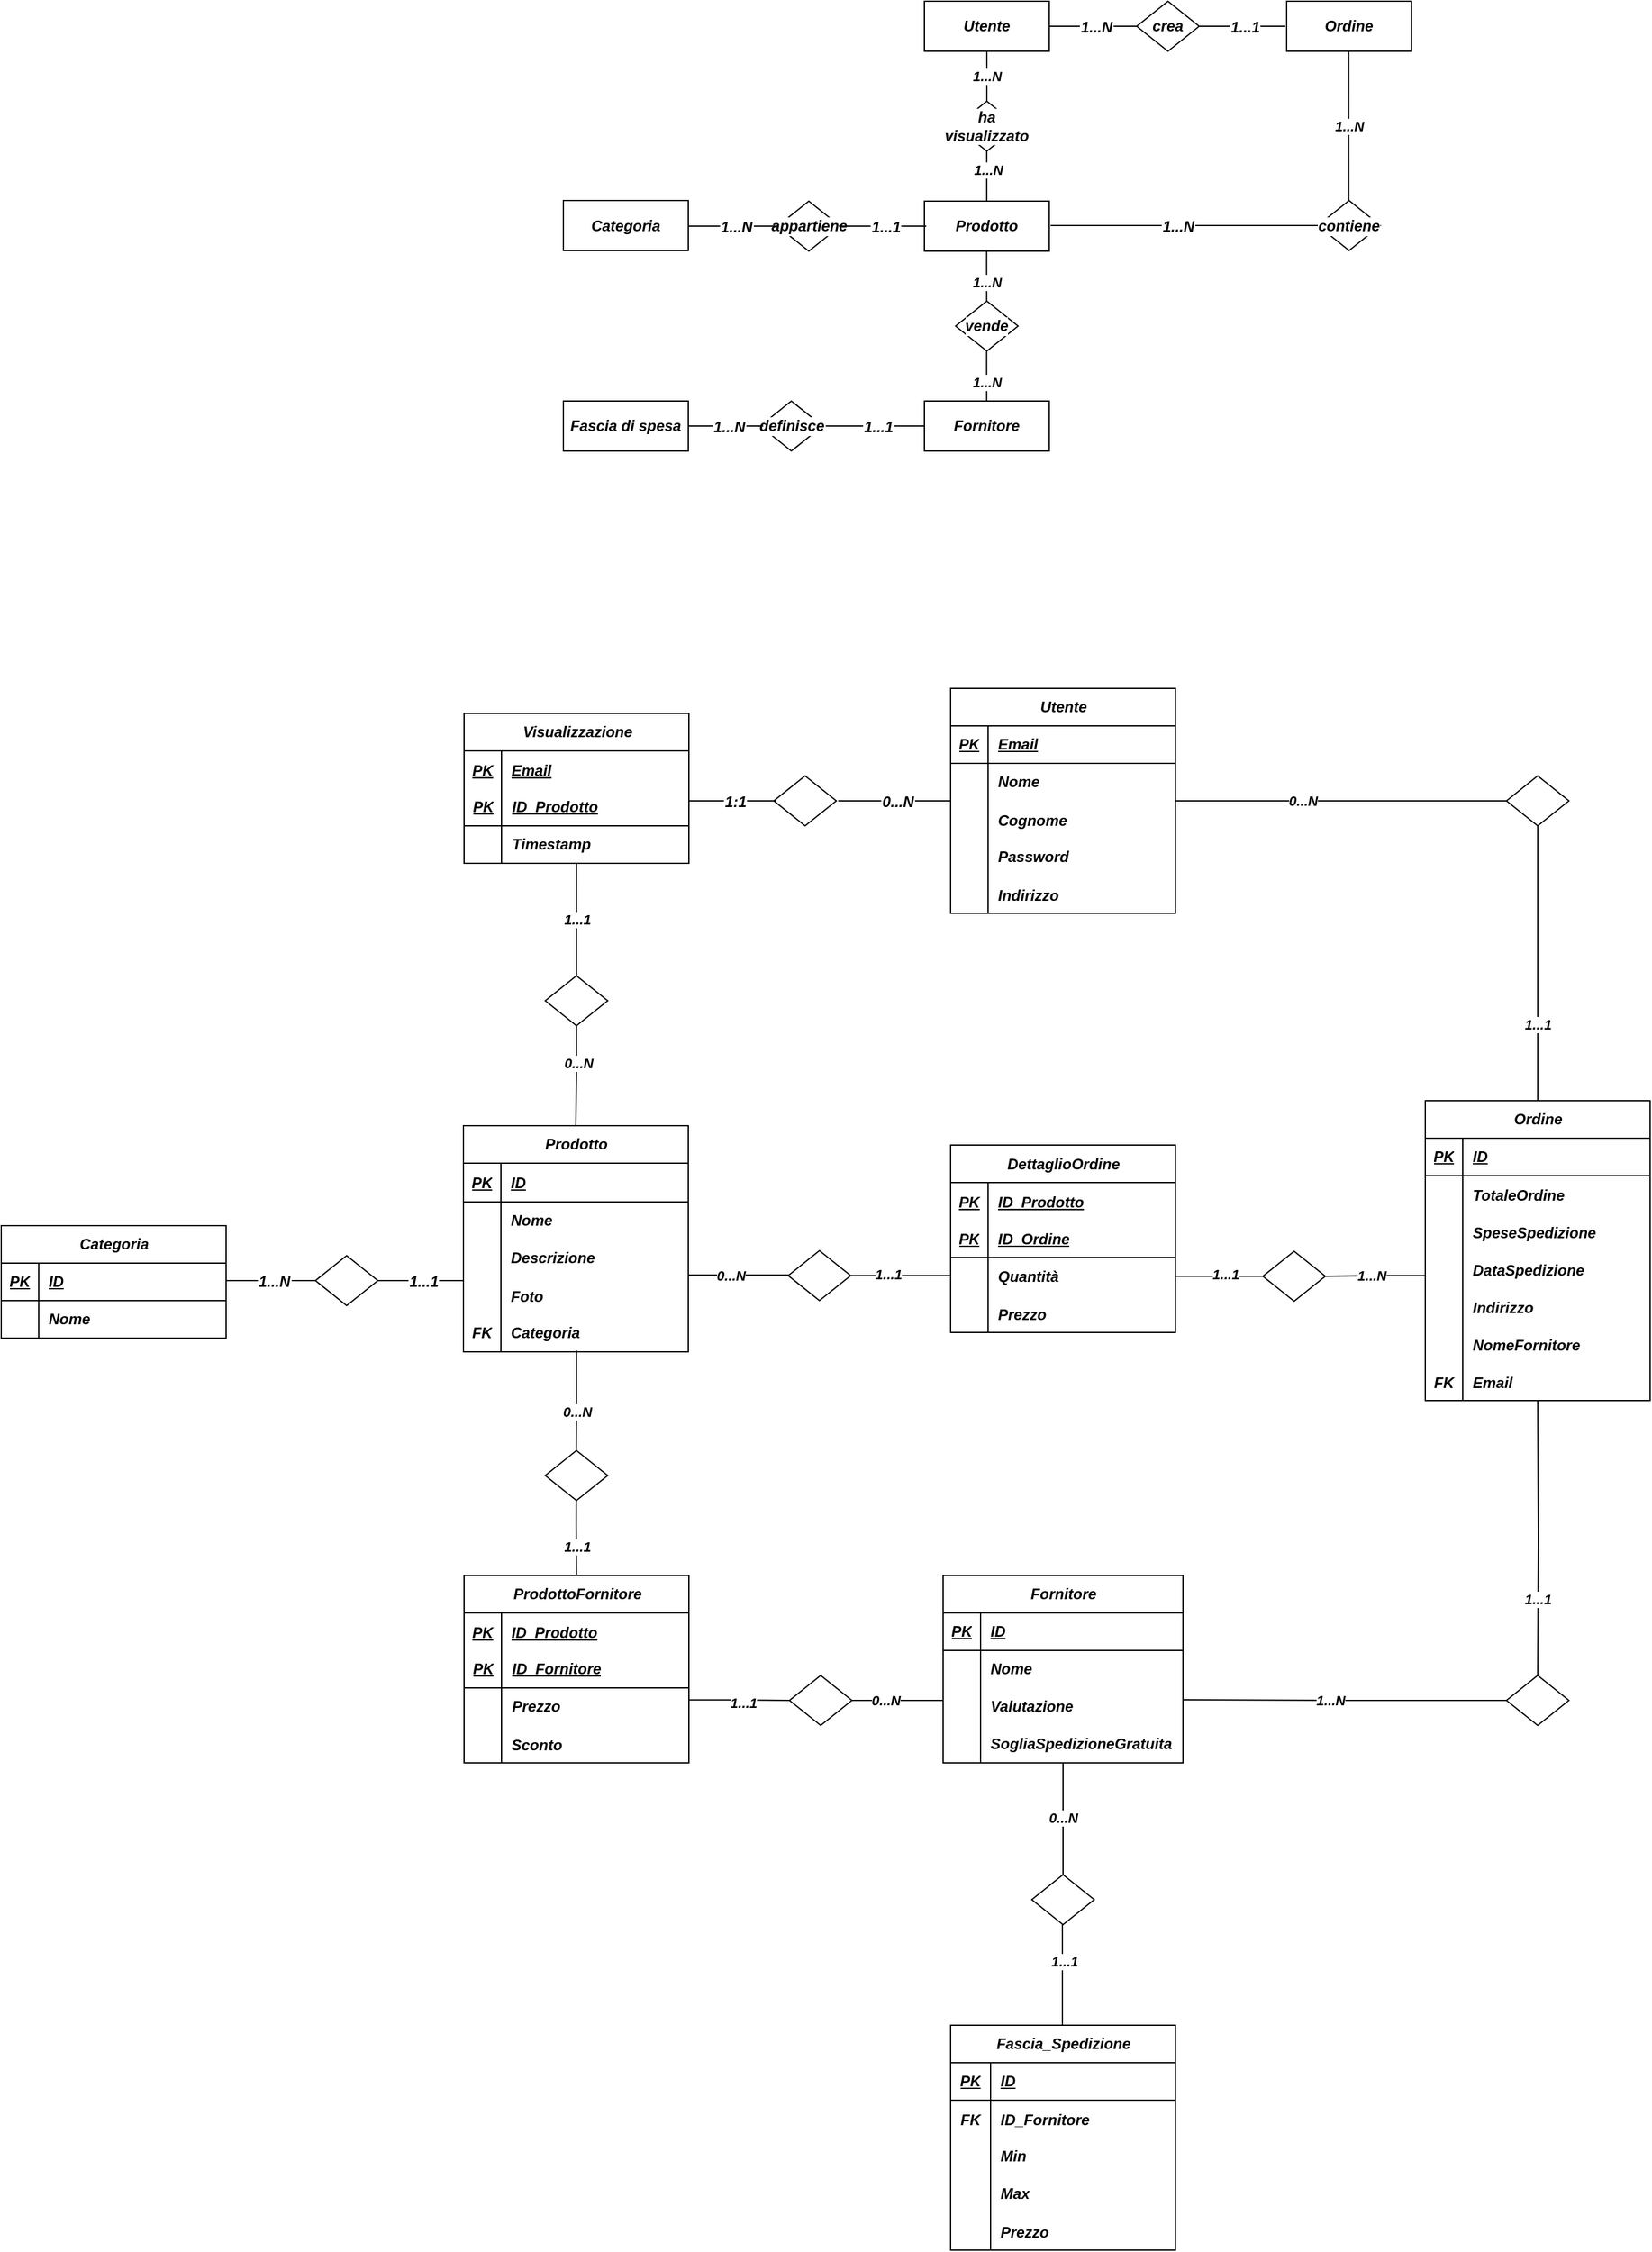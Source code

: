 <mxfile version="21.3.3" type="github">
  <diagram name="Pagina-1" id="mVMRGhxlT3Mc3romLue4">
    <mxGraphModel dx="1295" dy="938" grid="1" gridSize="10" guides="1" tooltips="1" connect="1" arrows="1" fold="1" page="1" pageScale="1" pageWidth="827" pageHeight="1169" background="#ffffff" math="0" shadow="0">
      <root>
        <mxCell id="0" />
        <mxCell id="1" parent="0" />
        <mxCell id="PIYxGtumyjxavmhCKYst-17" style="edgeStyle=orthogonalEdgeStyle;rounded=0;orthogonalLoop=1;jettySize=auto;html=1;exitX=0.5;exitY=1;exitDx=0;exitDy=0;labelBackgroundColor=#FFFFFF;fontStyle=3" parent="1" source="PIYxGtumyjxavmhCKYst-2" edge="1">
          <mxGeometry relative="1" as="geometry">
            <mxPoint x="408.8" y="420.4" as="targetPoint" />
          </mxGeometry>
        </mxCell>
        <mxCell id="PIYxGtumyjxavmhCKYst-18" value="1...N" style="edgeStyle=orthogonalEdgeStyle;rounded=0;orthogonalLoop=1;jettySize=auto;html=1;exitX=0.5;exitY=1;exitDx=0;exitDy=0;entryX=0.5;entryY=0;entryDx=0;entryDy=0;endArrow=none;endFill=0;labelBackgroundColor=#FFFFFF;fontStyle=3" parent="1" source="PIYxGtumyjxavmhCKYst-2" target="PIYxGtumyjxavmhCKYst-8" edge="1">
          <mxGeometry relative="1" as="geometry">
            <Array as="points" />
          </mxGeometry>
        </mxCell>
        <mxCell id="PIYxGtumyjxavmhCKYst-2" value="Utente" style="whiteSpace=wrap;html=1;align=center;fontSize=12;labelBackgroundColor=#FFFFFF;fontStyle=3" parent="1" vertex="1">
          <mxGeometry x="359" y="380" width="100" height="40" as="geometry" />
        </mxCell>
        <mxCell id="PIYxGtumyjxavmhCKYst-3" value="Prodotto" style="whiteSpace=wrap;html=1;align=center;fontSize=12;labelBackgroundColor=#FFFFFF;fontStyle=3" parent="1" vertex="1">
          <mxGeometry x="359" y="540" width="100" height="40" as="geometry" />
        </mxCell>
        <mxCell id="PIYxGtumyjxavmhCKYst-4" value="Fornitore" style="whiteSpace=wrap;html=1;align=center;fontSize=12;labelBackgroundColor=#FFFFFF;fontStyle=3" parent="1" vertex="1">
          <mxGeometry x="359" y="700" width="100" height="40" as="geometry" />
        </mxCell>
        <mxCell id="PIYxGtumyjxavmhCKYst-7" value="Ordine" style="whiteSpace=wrap;html=1;align=center;fontSize=12;labelBackgroundColor=#FFFFFF;fontStyle=3" parent="1" vertex="1">
          <mxGeometry x="649" y="380" width="100" height="40" as="geometry" />
        </mxCell>
        <mxCell id="PIYxGtumyjxavmhCKYst-8" value="ha visualizzato" style="shape=rhombus;perimeter=rhombusPerimeter;whiteSpace=wrap;html=1;align=center;fontSize=12;labelBackgroundColor=#FFFFFF;fontStyle=3" parent="1" vertex="1">
          <mxGeometry x="384" y="460" width="50" height="40" as="geometry" />
        </mxCell>
        <mxCell id="PIYxGtumyjxavmhCKYst-9" value="crea" style="shape=rhombus;perimeter=rhombusPerimeter;whiteSpace=wrap;html=1;align=center;fontSize=12;labelBackgroundColor=#FFFFFF;fontStyle=3" parent="1" vertex="1">
          <mxGeometry x="529" y="380" width="50" height="40" as="geometry" />
        </mxCell>
        <mxCell id="PIYxGtumyjxavmhCKYst-10" value="vende" style="shape=rhombus;perimeter=rhombusPerimeter;whiteSpace=wrap;html=1;align=center;fontSize=12;labelBackgroundColor=#FFFFFF;fontStyle=3" parent="1" vertex="1">
          <mxGeometry x="384" y="620" width="50" height="40" as="geometry" />
        </mxCell>
        <mxCell id="PIYxGtumyjxavmhCKYst-12" value="1...N" style="line;strokeWidth=1;rotatable=0;dashed=0;labelPosition=center;align=center;verticalAlign=middle;spacingTop=0;spacingLeft=6;points=[];portConstraint=eastwest;verticalLabelPosition=middle;labelBackgroundColor=#FFFFFF;fontStyle=3" parent="1" vertex="1">
          <mxGeometry x="459" y="395" width="70" height="10" as="geometry" />
        </mxCell>
        <mxCell id="PIYxGtumyjxavmhCKYst-13" value="1...1" style="line;strokeWidth=1;rotatable=0;dashed=0;labelPosition=center;align=center;verticalAlign=middle;spacingTop=0;spacingLeft=6;points=[];portConstraint=eastwest;verticalLabelPosition=middle;labelBackgroundColor=#FFFFFF;fontStyle=3" parent="1" vertex="1">
          <mxGeometry x="578" y="395" width="70" height="10" as="geometry" />
        </mxCell>
        <mxCell id="PIYxGtumyjxavmhCKYst-19" style="edgeStyle=orthogonalEdgeStyle;rounded=0;orthogonalLoop=1;jettySize=auto;html=1;exitX=0.5;exitY=1;exitDx=0;exitDy=0;entryX=0.5;entryY=0;entryDx=0;entryDy=0;endArrow=none;endFill=0;labelBackgroundColor=#FFFFFF;fontStyle=3" parent="1" edge="1">
          <mxGeometry relative="1" as="geometry">
            <mxPoint x="408.9" y="500" as="sourcePoint" />
            <mxPoint x="408.9" y="540" as="targetPoint" />
            <Array as="points">
              <mxPoint x="408.9" y="510" />
              <mxPoint x="408.9" y="510" />
            </Array>
          </mxGeometry>
        </mxCell>
        <mxCell id="e78Rjk-EZabSFZOPix0m-12" value="1...N" style="edgeLabel;html=1;align=center;verticalAlign=middle;resizable=0;points=[];labelBackgroundColor=#FFFFFF;fontStyle=3" parent="PIYxGtumyjxavmhCKYst-19" vertex="1" connectable="0">
          <mxGeometry x="-0.258" y="1" relative="1" as="geometry">
            <mxPoint as="offset" />
          </mxGeometry>
        </mxCell>
        <mxCell id="PIYxGtumyjxavmhCKYst-20" style="edgeStyle=orthogonalEdgeStyle;rounded=0;orthogonalLoop=1;jettySize=auto;html=1;exitX=0.5;exitY=1;exitDx=0;exitDy=0;entryX=0.5;entryY=0;entryDx=0;entryDy=0;endArrow=none;endFill=0;labelBackgroundColor=#FFFFFF;fontStyle=3" parent="1" edge="1">
          <mxGeometry relative="1" as="geometry">
            <mxPoint x="408.84" y="580" as="sourcePoint" />
            <mxPoint x="408.84" y="620" as="targetPoint" />
            <Array as="points">
              <mxPoint x="408.84" y="590" />
              <mxPoint x="408.84" y="590" />
            </Array>
          </mxGeometry>
        </mxCell>
        <mxCell id="e78Rjk-EZabSFZOPix0m-13" value="1...N" style="edgeLabel;html=1;align=center;verticalAlign=middle;resizable=0;points=[];labelBackgroundColor=#FFFFFF;fontStyle=3" parent="PIYxGtumyjxavmhCKYst-20" vertex="1" connectable="0">
          <mxGeometry x="0.219" relative="1" as="geometry">
            <mxPoint as="offset" />
          </mxGeometry>
        </mxCell>
        <mxCell id="0Rq2GvU38A9RxJDCwd3Y-1" value="contiene" style="shape=rhombus;perimeter=rhombusPerimeter;whiteSpace=wrap;html=1;align=center;fontSize=12;labelBackgroundColor=#FFFFFF;fontStyle=3" parent="1" vertex="1">
          <mxGeometry x="674" y="539.5" width="50" height="40" as="geometry" />
        </mxCell>
        <mxCell id="0Rq2GvU38A9RxJDCwd3Y-2" style="edgeStyle=orthogonalEdgeStyle;rounded=0;orthogonalLoop=1;jettySize=auto;html=1;endArrow=none;endFill=0;labelBackgroundColor=#FFFFFF;fontStyle=3" parent="1" edge="1">
          <mxGeometry relative="1" as="geometry">
            <mxPoint x="698.71" y="420" as="sourcePoint" />
            <mxPoint x="698.71" y="540" as="targetPoint" />
            <Array as="points">
              <mxPoint x="698.71" y="490" />
            </Array>
          </mxGeometry>
        </mxCell>
        <mxCell id="e78Rjk-EZabSFZOPix0m-14" value="1...N" style="edgeLabel;html=1;align=center;verticalAlign=middle;resizable=0;points=[];labelBackgroundColor=#FFFFFF;fontStyle=3" parent="0Rq2GvU38A9RxJDCwd3Y-2" vertex="1" connectable="0">
          <mxGeometry x="-0.367" y="1" relative="1" as="geometry">
            <mxPoint x="-1" y="22" as="offset" />
          </mxGeometry>
        </mxCell>
        <mxCell id="VuH1P2dGyrRGzV6cBEOp-100" style="edgeStyle=orthogonalEdgeStyle;rounded=0;orthogonalLoop=1;jettySize=auto;html=1;entryX=0;entryY=0.5;entryDx=0;entryDy=0;endArrow=none;endFill=0;labelBackgroundColor=#FFFFFF;fontStyle=3" parent="1" source="0Rq2GvU38A9RxJDCwd3Y-4" target="0Rq2GvU38A9RxJDCwd3Y-1" edge="1">
          <mxGeometry relative="1" as="geometry">
            <Array as="points">
              <mxPoint x="650" y="560" />
              <mxPoint x="650" y="560" />
            </Array>
          </mxGeometry>
        </mxCell>
        <mxCell id="0Rq2GvU38A9RxJDCwd3Y-4" value="1...N" style="line;strokeWidth=1;rotatable=0;dashed=0;labelPosition=center;align=center;verticalAlign=middle;spacingTop=0;spacingLeft=6;points=[];portConstraint=eastwest;verticalLabelPosition=middle;labelBackgroundColor=#FFFFFF;fontStyle=3" parent="1" vertex="1">
          <mxGeometry x="460" y="554.5" width="199" height="10" as="geometry" />
        </mxCell>
        <mxCell id="e78Rjk-EZabSFZOPix0m-7" style="edgeStyle=orthogonalEdgeStyle;rounded=0;orthogonalLoop=1;jettySize=auto;html=1;exitX=0.5;exitY=1;exitDx=0;exitDy=0;labelBackgroundColor=#FFFFFF;fontStyle=3" parent="1" source="e78Rjk-EZabSFZOPix0m-8" edge="1">
          <mxGeometry relative="1" as="geometry">
            <mxPoint x="119.8" y="579.9" as="targetPoint" />
          </mxGeometry>
        </mxCell>
        <mxCell id="e78Rjk-EZabSFZOPix0m-8" value="Categoria" style="whiteSpace=wrap;html=1;align=center;fontSize=12;labelBackgroundColor=#FFFFFF;fontStyle=3" parent="1" vertex="1">
          <mxGeometry x="70" y="539.5" width="100" height="40" as="geometry" />
        </mxCell>
        <mxCell id="e78Rjk-EZabSFZOPix0m-9" value="" style="shape=rhombus;perimeter=rhombusPerimeter;whiteSpace=wrap;html=1;align=center;fontSize=12;fontStyle=3" parent="1" vertex="1">
          <mxGeometry x="-128.5" y="1384" width="50" height="40" as="geometry" />
        </mxCell>
        <mxCell id="e78Rjk-EZabSFZOPix0m-10" value="1...N" style="line;strokeWidth=1;rotatable=0;dashed=0;labelPosition=center;align=center;verticalAlign=middle;spacingTop=0;spacingLeft=6;points=[];portConstraint=eastwest;verticalLabelPosition=middle;fontStyle=3" parent="1" vertex="1">
          <mxGeometry x="-200" y="1399" width="71.5" height="10" as="geometry" />
        </mxCell>
        <mxCell id="e78Rjk-EZabSFZOPix0m-11" value="1...1" style="line;strokeWidth=1;rotatable=0;dashed=0;labelPosition=center;align=center;verticalAlign=middle;spacingTop=0;spacingLeft=6;points=[];portConstraint=eastwest;verticalLabelPosition=middle;fontStyle=3" parent="1" vertex="1">
          <mxGeometry x="-79.5" y="1399" width="70" height="10" as="geometry" />
        </mxCell>
        <mxCell id="VuH1P2dGyrRGzV6cBEOp-28" value="Prodotto" style="shape=table;startSize=30;container=1;collapsible=1;childLayout=tableLayout;fixedRows=1;rowLines=0;fontStyle=3;align=center;resizeLast=1;html=1;" parent="1" vertex="1">
          <mxGeometry x="-10" y="1280" width="180" height="181" as="geometry" />
        </mxCell>
        <mxCell id="VuH1P2dGyrRGzV6cBEOp-29" value="" style="shape=tableRow;horizontal=0;startSize=0;swimlaneHead=0;swimlaneBody=0;fillColor=none;collapsible=0;dropTarget=0;points=[[0,0.5],[1,0.5]];portConstraint=eastwest;top=0;left=0;right=0;bottom=1;fontStyle=3" parent="VuH1P2dGyrRGzV6cBEOp-28" vertex="1">
          <mxGeometry y="30" width="180" height="31" as="geometry" />
        </mxCell>
        <mxCell id="VuH1P2dGyrRGzV6cBEOp-30" value="&lt;u&gt;PK&lt;/u&gt;" style="shape=partialRectangle;connectable=0;fillColor=none;top=0;left=0;bottom=0;right=0;fontStyle=3;overflow=hidden;whiteSpace=wrap;html=1;" parent="VuH1P2dGyrRGzV6cBEOp-29" vertex="1">
          <mxGeometry width="30" height="31" as="geometry">
            <mxRectangle width="30" height="31" as="alternateBounds" />
          </mxGeometry>
        </mxCell>
        <mxCell id="VuH1P2dGyrRGzV6cBEOp-31" value="ID" style="shape=partialRectangle;connectable=0;fillColor=none;top=0;left=0;bottom=0;right=0;align=left;spacingLeft=6;fontStyle=7;overflow=hidden;whiteSpace=wrap;html=1;" parent="VuH1P2dGyrRGzV6cBEOp-29" vertex="1">
          <mxGeometry x="30" width="150" height="31" as="geometry">
            <mxRectangle width="150" height="31" as="alternateBounds" />
          </mxGeometry>
        </mxCell>
        <mxCell id="VuH1P2dGyrRGzV6cBEOp-32" value="" style="shape=tableRow;horizontal=0;startSize=0;swimlaneHead=0;swimlaneBody=0;fillColor=none;collapsible=0;dropTarget=0;points=[[0,0.5],[1,0.5]];portConstraint=eastwest;top=0;left=0;right=0;bottom=0;fontStyle=3" parent="VuH1P2dGyrRGzV6cBEOp-28" vertex="1">
          <mxGeometry y="61" width="180" height="30" as="geometry" />
        </mxCell>
        <mxCell id="VuH1P2dGyrRGzV6cBEOp-33" value="" style="shape=partialRectangle;connectable=0;fillColor=none;top=0;left=0;bottom=0;right=0;editable=1;overflow=hidden;whiteSpace=wrap;html=1;fontStyle=3" parent="VuH1P2dGyrRGzV6cBEOp-32" vertex="1">
          <mxGeometry width="30" height="30" as="geometry">
            <mxRectangle width="30" height="30" as="alternateBounds" />
          </mxGeometry>
        </mxCell>
        <mxCell id="VuH1P2dGyrRGzV6cBEOp-34" value="Nome" style="shape=partialRectangle;connectable=0;fillColor=none;top=0;left=0;bottom=0;right=0;align=left;spacingLeft=6;overflow=hidden;whiteSpace=wrap;html=1;fontStyle=3" parent="VuH1P2dGyrRGzV6cBEOp-32" vertex="1">
          <mxGeometry x="30" width="150" height="30" as="geometry">
            <mxRectangle width="150" height="30" as="alternateBounds" />
          </mxGeometry>
        </mxCell>
        <mxCell id="VuH1P2dGyrRGzV6cBEOp-35" value="" style="shape=tableRow;horizontal=0;startSize=0;swimlaneHead=0;swimlaneBody=0;fillColor=none;collapsible=0;dropTarget=0;points=[[0,0.5],[1,0.5]];portConstraint=eastwest;top=0;left=0;right=0;bottom=0;fontStyle=3" parent="VuH1P2dGyrRGzV6cBEOp-28" vertex="1">
          <mxGeometry y="91" width="180" height="30" as="geometry" />
        </mxCell>
        <mxCell id="VuH1P2dGyrRGzV6cBEOp-36" value="" style="shape=partialRectangle;connectable=0;fillColor=none;top=0;left=0;bottom=0;right=0;editable=1;overflow=hidden;whiteSpace=wrap;html=1;fontStyle=3" parent="VuH1P2dGyrRGzV6cBEOp-35" vertex="1">
          <mxGeometry width="30" height="30" as="geometry">
            <mxRectangle width="30" height="30" as="alternateBounds" />
          </mxGeometry>
        </mxCell>
        <mxCell id="VuH1P2dGyrRGzV6cBEOp-37" value="Descrizione" style="shape=partialRectangle;connectable=0;fillColor=none;top=0;left=0;bottom=0;right=0;align=left;spacingLeft=6;overflow=hidden;whiteSpace=wrap;html=1;fontStyle=3" parent="VuH1P2dGyrRGzV6cBEOp-35" vertex="1">
          <mxGeometry x="30" width="150" height="30" as="geometry">
            <mxRectangle width="150" height="30" as="alternateBounds" />
          </mxGeometry>
        </mxCell>
        <mxCell id="VuH1P2dGyrRGzV6cBEOp-300" value="" style="shape=tableRow;horizontal=0;startSize=0;swimlaneHead=0;swimlaneBody=0;fillColor=none;collapsible=0;dropTarget=0;points=[[0,0.5],[1,0.5]];portConstraint=eastwest;top=0;left=0;right=0;bottom=0;fontStyle=3" parent="VuH1P2dGyrRGzV6cBEOp-28" vertex="1">
          <mxGeometry y="121" width="180" height="30" as="geometry" />
        </mxCell>
        <mxCell id="VuH1P2dGyrRGzV6cBEOp-301" value="" style="shape=partialRectangle;connectable=0;fillColor=none;top=0;left=0;bottom=0;right=0;editable=1;overflow=hidden;fontStyle=3" parent="VuH1P2dGyrRGzV6cBEOp-300" vertex="1">
          <mxGeometry width="30" height="30" as="geometry">
            <mxRectangle width="30" height="30" as="alternateBounds" />
          </mxGeometry>
        </mxCell>
        <mxCell id="VuH1P2dGyrRGzV6cBEOp-302" value="Foto" style="shape=partialRectangle;connectable=0;fillColor=none;top=0;left=0;bottom=0;right=0;align=left;spacingLeft=6;overflow=hidden;fontStyle=3" parent="VuH1P2dGyrRGzV6cBEOp-300" vertex="1">
          <mxGeometry x="30" width="150" height="30" as="geometry">
            <mxRectangle width="150" height="30" as="alternateBounds" />
          </mxGeometry>
        </mxCell>
        <mxCell id="VuH1P2dGyrRGzV6cBEOp-38" value="" style="shape=tableRow;horizontal=0;startSize=0;swimlaneHead=0;swimlaneBody=0;fillColor=none;collapsible=0;dropTarget=0;points=[[0,0.5],[1,0.5]];portConstraint=eastwest;top=0;left=0;right=0;bottom=0;fontStyle=3" parent="VuH1P2dGyrRGzV6cBEOp-28" vertex="1">
          <mxGeometry y="151" width="180" height="30" as="geometry" />
        </mxCell>
        <mxCell id="VuH1P2dGyrRGzV6cBEOp-39" value="FK" style="shape=partialRectangle;connectable=0;fillColor=none;top=0;left=0;bottom=0;right=0;editable=1;overflow=hidden;whiteSpace=wrap;html=1;fontStyle=3" parent="VuH1P2dGyrRGzV6cBEOp-38" vertex="1">
          <mxGeometry width="30" height="30" as="geometry">
            <mxRectangle width="30" height="30" as="alternateBounds" />
          </mxGeometry>
        </mxCell>
        <mxCell id="VuH1P2dGyrRGzV6cBEOp-40" value="Categoria" style="shape=partialRectangle;connectable=0;fillColor=none;top=0;left=0;bottom=0;right=0;align=left;spacingLeft=6;overflow=hidden;whiteSpace=wrap;html=1;fontStyle=3" parent="VuH1P2dGyrRGzV6cBEOp-38" vertex="1">
          <mxGeometry x="30" width="150" height="30" as="geometry">
            <mxRectangle width="150" height="30" as="alternateBounds" />
          </mxGeometry>
        </mxCell>
        <mxCell id="VuH1P2dGyrRGzV6cBEOp-102" style="edgeStyle=orthogonalEdgeStyle;rounded=0;orthogonalLoop=1;jettySize=auto;html=1;exitX=0.5;exitY=1;exitDx=0;exitDy=0;fontStyle=3" parent="1" edge="1">
          <mxGeometry relative="1" as="geometry">
            <mxPoint x="80.3" y="1170.4" as="targetPoint" />
            <mxPoint x="80.5" y="1170" as="sourcePoint" />
          </mxGeometry>
        </mxCell>
        <mxCell id="VuH1P2dGyrRGzV6cBEOp-103" value="1...1" style="edgeStyle=orthogonalEdgeStyle;rounded=0;orthogonalLoop=1;jettySize=auto;html=1;entryX=0.5;entryY=0;entryDx=0;entryDy=0;endArrow=none;endFill=0;fontStyle=3;exitX=0.514;exitY=1.018;exitDx=0;exitDy=0;exitPerimeter=0;" parent="1" target="VuH1P2dGyrRGzV6cBEOp-104" edge="1">
          <mxGeometry relative="1" as="geometry">
            <Array as="points">
              <mxPoint x="80" y="1120" />
              <mxPoint x="80" y="1120" />
            </Array>
            <mxPoint x="80.52" y="1070.54" as="sourcePoint" />
          </mxGeometry>
        </mxCell>
        <mxCell id="VuH1P2dGyrRGzV6cBEOp-104" value="" style="shape=rhombus;perimeter=rhombusPerimeter;whiteSpace=wrap;html=1;align=center;fontSize=12;fontStyle=3" parent="1" vertex="1">
          <mxGeometry x="55.5" y="1160" width="50" height="40" as="geometry" />
        </mxCell>
        <mxCell id="VuH1P2dGyrRGzV6cBEOp-105" style="edgeStyle=orthogonalEdgeStyle;rounded=0;orthogonalLoop=1;jettySize=auto;html=1;exitX=0.5;exitY=1;exitDx=0;exitDy=0;entryX=0.5;entryY=0;entryDx=0;entryDy=0;endArrow=none;endFill=0;fontStyle=3" parent="1" source="VuH1P2dGyrRGzV6cBEOp-104" target="VuH1P2dGyrRGzV6cBEOp-28" edge="1">
          <mxGeometry relative="1" as="geometry">
            <mxPoint x="80.4" y="1250" as="sourcePoint" />
            <mxPoint x="80.4" y="1290" as="targetPoint" />
            <Array as="points" />
          </mxGeometry>
        </mxCell>
        <mxCell id="VuH1P2dGyrRGzV6cBEOp-106" value="0...N" style="edgeLabel;html=1;align=center;verticalAlign=middle;resizable=0;points=[];fontStyle=3" parent="VuH1P2dGyrRGzV6cBEOp-105" vertex="1" connectable="0">
          <mxGeometry x="-0.258" y="1" relative="1" as="geometry">
            <mxPoint as="offset" />
          </mxGeometry>
        </mxCell>
        <mxCell id="VuH1P2dGyrRGzV6cBEOp-112" style="edgeStyle=orthogonalEdgeStyle;rounded=0;orthogonalLoop=1;jettySize=auto;html=1;exitX=0.5;exitY=1;exitDx=0;exitDy=0;entryX=0.5;entryY=0;entryDx=0;entryDy=0;endArrow=none;endFill=0;labelBackgroundColor=#FFFFFF;fontStyle=3" parent="1" edge="1">
          <mxGeometry relative="1" as="geometry">
            <mxPoint x="408.84" y="660" as="sourcePoint" />
            <mxPoint x="408.84" y="700" as="targetPoint" />
            <Array as="points">
              <mxPoint x="408.84" y="670" />
              <mxPoint x="408.84" y="670" />
            </Array>
          </mxGeometry>
        </mxCell>
        <mxCell id="VuH1P2dGyrRGzV6cBEOp-113" value="1...N" style="edgeLabel;html=1;align=center;verticalAlign=middle;resizable=0;points=[];labelBackgroundColor=#FFFFFF;fontStyle=3" parent="VuH1P2dGyrRGzV6cBEOp-112" vertex="1" connectable="0">
          <mxGeometry x="0.219" relative="1" as="geometry">
            <mxPoint as="offset" />
          </mxGeometry>
        </mxCell>
        <mxCell id="VuH1P2dGyrRGzV6cBEOp-119" value="" style="shape=rhombus;perimeter=rhombusPerimeter;whiteSpace=wrap;html=1;align=center;fontSize=12;fontStyle=3" parent="1" vertex="1">
          <mxGeometry x="55.5" y="1540" width="50" height="40" as="geometry" />
        </mxCell>
        <mxCell id="VuH1P2dGyrRGzV6cBEOp-120" style="edgeStyle=orthogonalEdgeStyle;rounded=0;orthogonalLoop=1;jettySize=auto;html=1;entryX=0.5;entryY=0;entryDx=0;entryDy=0;endArrow=none;endFill=0;fontStyle=3" parent="1" edge="1">
          <mxGeometry relative="1" as="geometry">
            <mxPoint x="80.5" y="1460" as="sourcePoint" />
            <mxPoint x="80.34" y="1540" as="targetPoint" />
            <Array as="points">
              <mxPoint x="79.5" y="1510" />
            </Array>
          </mxGeometry>
        </mxCell>
        <mxCell id="VuH1P2dGyrRGzV6cBEOp-121" value="0...N" style="edgeLabel;html=1;align=center;verticalAlign=middle;resizable=0;points=[];fontStyle=3" parent="VuH1P2dGyrRGzV6cBEOp-120" vertex="1" connectable="0">
          <mxGeometry x="0.219" relative="1" as="geometry">
            <mxPoint as="offset" />
          </mxGeometry>
        </mxCell>
        <mxCell id="VuH1P2dGyrRGzV6cBEOp-122" style="edgeStyle=orthogonalEdgeStyle;rounded=0;orthogonalLoop=1;jettySize=auto;html=1;exitX=0.5;exitY=1;exitDx=0;exitDy=0;endArrow=none;endFill=0;fontStyle=3;entryX=0.5;entryY=0;entryDx=0;entryDy=0;" parent="1" target="VuH1P2dGyrRGzV6cBEOp-427" edge="1">
          <mxGeometry relative="1" as="geometry">
            <mxPoint x="80.34" y="1580" as="sourcePoint" />
            <mxPoint x="80" y="1620" as="targetPoint" />
            <Array as="points">
              <mxPoint x="80" y="1600" />
            </Array>
          </mxGeometry>
        </mxCell>
        <mxCell id="VuH1P2dGyrRGzV6cBEOp-123" value="1...1" style="edgeLabel;html=1;align=center;verticalAlign=middle;resizable=0;points=[];fontStyle=3" parent="VuH1P2dGyrRGzV6cBEOp-122" vertex="1" connectable="0">
          <mxGeometry x="0.219" relative="1" as="geometry">
            <mxPoint as="offset" />
          </mxGeometry>
        </mxCell>
        <mxCell id="VuH1P2dGyrRGzV6cBEOp-124" value="appartiene" style="shape=rhombus;perimeter=rhombusPerimeter;whiteSpace=wrap;html=1;align=center;fontSize=12;labelBackgroundColor=#FFFFFF;fontStyle=3" parent="1" vertex="1">
          <mxGeometry x="241.5" y="540" width="50" height="40" as="geometry" />
        </mxCell>
        <mxCell id="VuH1P2dGyrRGzV6cBEOp-125" value="1...N" style="line;strokeWidth=1;rotatable=0;dashed=0;labelPosition=center;align=center;verticalAlign=middle;spacingTop=0;spacingLeft=6;points=[];portConstraint=eastwest;verticalLabelPosition=middle;labelBackgroundColor=#FFFFFF;fontStyle=3" parent="1" vertex="1">
          <mxGeometry x="170" y="555" width="71.5" height="10" as="geometry" />
        </mxCell>
        <mxCell id="VuH1P2dGyrRGzV6cBEOp-126" value="1...1" style="line;strokeWidth=1;rotatable=0;dashed=0;labelPosition=center;align=center;verticalAlign=middle;spacingTop=0;spacingLeft=6;points=[];portConstraint=eastwest;verticalLabelPosition=middle;labelBackgroundColor=#FFFFFF;fontStyle=3" parent="1" vertex="1">
          <mxGeometry x="290.5" y="555" width="70" height="10" as="geometry" />
        </mxCell>
        <mxCell id="VuH1P2dGyrRGzV6cBEOp-162" value="Fornitore" style="shape=table;startSize=30;container=1;collapsible=1;childLayout=tableLayout;fixedRows=1;rowLines=0;fontStyle=3;align=center;resizeLast=1;html=1;" parent="1" vertex="1">
          <mxGeometry x="374" y="1640" width="192" height="150" as="geometry" />
        </mxCell>
        <mxCell id="VuH1P2dGyrRGzV6cBEOp-163" value="" style="shape=tableRow;horizontal=0;startSize=0;swimlaneHead=0;swimlaneBody=0;fillColor=none;collapsible=0;dropTarget=0;points=[[0,0.5],[1,0.5]];portConstraint=eastwest;top=0;left=0;right=0;bottom=1;fontStyle=3" parent="VuH1P2dGyrRGzV6cBEOp-162" vertex="1">
          <mxGeometry y="30" width="192" height="30" as="geometry" />
        </mxCell>
        <mxCell id="VuH1P2dGyrRGzV6cBEOp-164" value="&lt;u&gt;PK&lt;/u&gt;" style="shape=partialRectangle;connectable=0;fillColor=none;top=0;left=0;bottom=0;right=0;fontStyle=3;overflow=hidden;whiteSpace=wrap;html=1;" parent="VuH1P2dGyrRGzV6cBEOp-163" vertex="1">
          <mxGeometry width="30" height="30" as="geometry">
            <mxRectangle width="30" height="30" as="alternateBounds" />
          </mxGeometry>
        </mxCell>
        <mxCell id="VuH1P2dGyrRGzV6cBEOp-165" value="ID" style="shape=partialRectangle;connectable=0;fillColor=none;top=0;left=0;bottom=0;right=0;align=left;spacingLeft=6;fontStyle=7;overflow=hidden;whiteSpace=wrap;html=1;" parent="VuH1P2dGyrRGzV6cBEOp-163" vertex="1">
          <mxGeometry x="30" width="162" height="30" as="geometry">
            <mxRectangle width="162" height="30" as="alternateBounds" />
          </mxGeometry>
        </mxCell>
        <mxCell id="VuH1P2dGyrRGzV6cBEOp-166" value="" style="shape=tableRow;horizontal=0;startSize=0;swimlaneHead=0;swimlaneBody=0;fillColor=none;collapsible=0;dropTarget=0;points=[[0,0.5],[1,0.5]];portConstraint=eastwest;top=0;left=0;right=0;bottom=0;fontStyle=3" parent="VuH1P2dGyrRGzV6cBEOp-162" vertex="1">
          <mxGeometry y="60" width="192" height="30" as="geometry" />
        </mxCell>
        <mxCell id="VuH1P2dGyrRGzV6cBEOp-167" value="" style="shape=partialRectangle;connectable=0;fillColor=none;top=0;left=0;bottom=0;right=0;editable=1;overflow=hidden;whiteSpace=wrap;html=1;fontStyle=3" parent="VuH1P2dGyrRGzV6cBEOp-166" vertex="1">
          <mxGeometry width="30" height="30" as="geometry">
            <mxRectangle width="30" height="30" as="alternateBounds" />
          </mxGeometry>
        </mxCell>
        <mxCell id="VuH1P2dGyrRGzV6cBEOp-168" value="Nome" style="shape=partialRectangle;connectable=0;fillColor=none;top=0;left=0;bottom=0;right=0;align=left;spacingLeft=6;overflow=hidden;whiteSpace=wrap;html=1;fontStyle=3" parent="VuH1P2dGyrRGzV6cBEOp-166" vertex="1">
          <mxGeometry x="30" width="162" height="30" as="geometry">
            <mxRectangle width="162" height="30" as="alternateBounds" />
          </mxGeometry>
        </mxCell>
        <mxCell id="VuH1P2dGyrRGzV6cBEOp-169" value="" style="shape=tableRow;horizontal=0;startSize=0;swimlaneHead=0;swimlaneBody=0;fillColor=none;collapsible=0;dropTarget=0;points=[[0,0.5],[1,0.5]];portConstraint=eastwest;top=0;left=0;right=0;bottom=0;fontStyle=3" parent="VuH1P2dGyrRGzV6cBEOp-162" vertex="1">
          <mxGeometry y="90" width="192" height="30" as="geometry" />
        </mxCell>
        <mxCell id="VuH1P2dGyrRGzV6cBEOp-170" value="" style="shape=partialRectangle;connectable=0;fillColor=none;top=0;left=0;bottom=0;right=0;editable=1;overflow=hidden;whiteSpace=wrap;html=1;fontStyle=3" parent="VuH1P2dGyrRGzV6cBEOp-169" vertex="1">
          <mxGeometry width="30" height="30" as="geometry">
            <mxRectangle width="30" height="30" as="alternateBounds" />
          </mxGeometry>
        </mxCell>
        <mxCell id="VuH1P2dGyrRGzV6cBEOp-171" value="Valutazione&amp;nbsp;" style="shape=partialRectangle;connectable=0;fillColor=none;top=0;left=0;bottom=0;right=0;align=left;spacingLeft=6;overflow=hidden;whiteSpace=wrap;html=1;fontStyle=3" parent="VuH1P2dGyrRGzV6cBEOp-169" vertex="1">
          <mxGeometry x="30" width="162" height="30" as="geometry">
            <mxRectangle width="162" height="30" as="alternateBounds" />
          </mxGeometry>
        </mxCell>
        <mxCell id="VuH1P2dGyrRGzV6cBEOp-172" value="" style="shape=tableRow;horizontal=0;startSize=0;swimlaneHead=0;swimlaneBody=0;fillColor=none;collapsible=0;dropTarget=0;points=[[0,0.5],[1,0.5]];portConstraint=eastwest;top=0;left=0;right=0;bottom=0;fontStyle=3" parent="VuH1P2dGyrRGzV6cBEOp-162" vertex="1">
          <mxGeometry y="120" width="192" height="30" as="geometry" />
        </mxCell>
        <mxCell id="VuH1P2dGyrRGzV6cBEOp-173" value="" style="shape=partialRectangle;connectable=0;fillColor=none;top=0;left=0;bottom=0;right=0;editable=1;overflow=hidden;whiteSpace=wrap;html=1;fontStyle=3" parent="VuH1P2dGyrRGzV6cBEOp-172" vertex="1">
          <mxGeometry width="30" height="30" as="geometry">
            <mxRectangle width="30" height="30" as="alternateBounds" />
          </mxGeometry>
        </mxCell>
        <mxCell id="VuH1P2dGyrRGzV6cBEOp-174" value="SogliaSpedizioneGratuita" style="shape=partialRectangle;connectable=0;fillColor=none;top=0;left=0;bottom=0;right=0;align=left;spacingLeft=6;overflow=hidden;whiteSpace=wrap;html=1;fontStyle=3" parent="VuH1P2dGyrRGzV6cBEOp-172" vertex="1">
          <mxGeometry x="30" width="162" height="30" as="geometry">
            <mxRectangle width="162" height="30" as="alternateBounds" />
          </mxGeometry>
        </mxCell>
        <mxCell id="VuH1P2dGyrRGzV6cBEOp-194" style="edgeStyle=orthogonalEdgeStyle;rounded=0;orthogonalLoop=1;jettySize=auto;html=1;exitX=0.5;exitY=1;exitDx=0;exitDy=0;endArrow=none;endFill=0;fontStyle=3;" parent="1" source="VuH1P2dGyrRGzV6cBEOp-191" edge="1">
          <mxGeometry relative="1" as="geometry">
            <mxPoint x="79.84" y="1930" as="sourcePoint" />
            <mxPoint x="374" y="1740" as="targetPoint" />
            <Array as="points">
              <mxPoint x="305" y="1740" />
              <mxPoint x="464" y="1740" />
            </Array>
          </mxGeometry>
        </mxCell>
        <mxCell id="VuH1P2dGyrRGzV6cBEOp-195" value="0...N" style="edgeLabel;html=1;align=center;verticalAlign=middle;resizable=0;points=[];fontStyle=3" parent="VuH1P2dGyrRGzV6cBEOp-194" vertex="1" connectable="0">
          <mxGeometry x="0.219" relative="1" as="geometry">
            <mxPoint as="offset" />
          </mxGeometry>
        </mxCell>
        <mxCell id="VuH1P2dGyrRGzV6cBEOp-196" value="Utente" style="shape=table;startSize=30;container=1;collapsible=1;childLayout=tableLayout;fixedRows=1;rowLines=0;fontStyle=3;align=center;resizeLast=1;html=1;" parent="1" vertex="1">
          <mxGeometry x="380" y="930" width="180" height="180" as="geometry" />
        </mxCell>
        <mxCell id="VuH1P2dGyrRGzV6cBEOp-197" value="" style="shape=tableRow;horizontal=0;startSize=0;swimlaneHead=0;swimlaneBody=0;fillColor=none;collapsible=0;dropTarget=0;points=[[0,0.5],[1,0.5]];portConstraint=eastwest;top=0;left=0;right=0;bottom=1;fontStyle=3" parent="VuH1P2dGyrRGzV6cBEOp-196" vertex="1">
          <mxGeometry y="30" width="180" height="30" as="geometry" />
        </mxCell>
        <mxCell id="VuH1P2dGyrRGzV6cBEOp-198" value="&lt;u&gt;PK&lt;/u&gt;" style="shape=partialRectangle;connectable=0;fillColor=none;top=0;left=0;bottom=0;right=0;fontStyle=3;overflow=hidden;whiteSpace=wrap;html=1;" parent="VuH1P2dGyrRGzV6cBEOp-197" vertex="1">
          <mxGeometry width="30" height="30" as="geometry">
            <mxRectangle width="30" height="30" as="alternateBounds" />
          </mxGeometry>
        </mxCell>
        <mxCell id="VuH1P2dGyrRGzV6cBEOp-199" value="Email" style="shape=partialRectangle;connectable=0;fillColor=none;top=0;left=0;bottom=0;right=0;align=left;spacingLeft=6;fontStyle=7;overflow=hidden;whiteSpace=wrap;html=1;" parent="VuH1P2dGyrRGzV6cBEOp-197" vertex="1">
          <mxGeometry x="30" width="150" height="30" as="geometry">
            <mxRectangle width="150" height="30" as="alternateBounds" />
          </mxGeometry>
        </mxCell>
        <mxCell id="VuH1P2dGyrRGzV6cBEOp-200" value="" style="shape=tableRow;horizontal=0;startSize=0;swimlaneHead=0;swimlaneBody=0;fillColor=none;collapsible=0;dropTarget=0;points=[[0,0.5],[1,0.5]];portConstraint=eastwest;top=0;left=0;right=0;bottom=0;fontStyle=3" parent="VuH1P2dGyrRGzV6cBEOp-196" vertex="1">
          <mxGeometry y="60" width="180" height="30" as="geometry" />
        </mxCell>
        <mxCell id="VuH1P2dGyrRGzV6cBEOp-201" value="" style="shape=partialRectangle;connectable=0;fillColor=none;top=0;left=0;bottom=0;right=0;editable=1;overflow=hidden;whiteSpace=wrap;html=1;fontStyle=3" parent="VuH1P2dGyrRGzV6cBEOp-200" vertex="1">
          <mxGeometry width="30" height="30" as="geometry">
            <mxRectangle width="30" height="30" as="alternateBounds" />
          </mxGeometry>
        </mxCell>
        <mxCell id="VuH1P2dGyrRGzV6cBEOp-202" value="Nome" style="shape=partialRectangle;connectable=0;fillColor=none;top=0;left=0;bottom=0;right=0;align=left;spacingLeft=6;overflow=hidden;whiteSpace=wrap;html=1;fontStyle=3" parent="VuH1P2dGyrRGzV6cBEOp-200" vertex="1">
          <mxGeometry x="30" width="150" height="30" as="geometry">
            <mxRectangle width="150" height="30" as="alternateBounds" />
          </mxGeometry>
        </mxCell>
        <mxCell id="VuH1P2dGyrRGzV6cBEOp-305" value="" style="shape=tableRow;horizontal=0;startSize=0;swimlaneHead=0;swimlaneBody=0;fillColor=none;collapsible=0;dropTarget=0;points=[[0,0.5],[1,0.5]];portConstraint=eastwest;top=0;left=0;right=0;bottom=0;fontStyle=3" parent="VuH1P2dGyrRGzV6cBEOp-196" vertex="1">
          <mxGeometry y="90" width="180" height="30" as="geometry" />
        </mxCell>
        <mxCell id="VuH1P2dGyrRGzV6cBEOp-306" value="" style="shape=partialRectangle;connectable=0;fillColor=none;top=0;left=0;bottom=0;right=0;editable=1;overflow=hidden;fontStyle=3" parent="VuH1P2dGyrRGzV6cBEOp-305" vertex="1">
          <mxGeometry width="30" height="30" as="geometry">
            <mxRectangle width="30" height="30" as="alternateBounds" />
          </mxGeometry>
        </mxCell>
        <mxCell id="VuH1P2dGyrRGzV6cBEOp-307" value="Cognome" style="shape=partialRectangle;connectable=0;fillColor=none;top=0;left=0;bottom=0;right=0;align=left;spacingLeft=6;overflow=hidden;fontStyle=3" parent="VuH1P2dGyrRGzV6cBEOp-305" vertex="1">
          <mxGeometry x="30" width="150" height="30" as="geometry">
            <mxRectangle width="150" height="30" as="alternateBounds" />
          </mxGeometry>
        </mxCell>
        <mxCell id="VuH1P2dGyrRGzV6cBEOp-206" value="" style="shape=tableRow;horizontal=0;startSize=0;swimlaneHead=0;swimlaneBody=0;fillColor=none;collapsible=0;dropTarget=0;points=[[0,0.5],[1,0.5]];portConstraint=eastwest;top=0;left=0;right=0;bottom=0;fontStyle=3" parent="VuH1P2dGyrRGzV6cBEOp-196" vertex="1">
          <mxGeometry y="120" width="180" height="30" as="geometry" />
        </mxCell>
        <mxCell id="VuH1P2dGyrRGzV6cBEOp-207" value="" style="shape=partialRectangle;connectable=0;fillColor=none;top=0;left=0;bottom=0;right=0;editable=1;overflow=hidden;whiteSpace=wrap;html=1;fontStyle=3" parent="VuH1P2dGyrRGzV6cBEOp-206" vertex="1">
          <mxGeometry width="30" height="30" as="geometry">
            <mxRectangle width="30" height="30" as="alternateBounds" />
          </mxGeometry>
        </mxCell>
        <mxCell id="VuH1P2dGyrRGzV6cBEOp-208" value="Password" style="shape=partialRectangle;connectable=0;fillColor=none;top=0;left=0;bottom=0;right=0;align=left;spacingLeft=6;overflow=hidden;whiteSpace=wrap;html=1;fontStyle=3" parent="VuH1P2dGyrRGzV6cBEOp-206" vertex="1">
          <mxGeometry x="30" width="150" height="30" as="geometry">
            <mxRectangle width="150" height="30" as="alternateBounds" />
          </mxGeometry>
        </mxCell>
        <mxCell id="VuH1P2dGyrRGzV6cBEOp-314" value="" style="shape=tableRow;horizontal=0;startSize=0;swimlaneHead=0;swimlaneBody=0;fillColor=none;collapsible=0;dropTarget=0;points=[[0,0.5],[1,0.5]];portConstraint=eastwest;top=0;left=0;right=0;bottom=0;fontStyle=3" parent="VuH1P2dGyrRGzV6cBEOp-196" vertex="1">
          <mxGeometry y="150" width="180" height="30" as="geometry" />
        </mxCell>
        <mxCell id="VuH1P2dGyrRGzV6cBEOp-315" value="" style="shape=partialRectangle;connectable=0;fillColor=none;top=0;left=0;bottom=0;right=0;editable=1;overflow=hidden;fontStyle=3" parent="VuH1P2dGyrRGzV6cBEOp-314" vertex="1">
          <mxGeometry width="30" height="30" as="geometry">
            <mxRectangle width="30" height="30" as="alternateBounds" />
          </mxGeometry>
        </mxCell>
        <mxCell id="VuH1P2dGyrRGzV6cBEOp-316" value="Indirizzo" style="shape=partialRectangle;connectable=0;fillColor=none;top=0;left=0;bottom=0;right=0;align=left;spacingLeft=6;overflow=hidden;fontStyle=3" parent="VuH1P2dGyrRGzV6cBEOp-314" vertex="1">
          <mxGeometry x="30" width="150" height="30" as="geometry">
            <mxRectangle width="150" height="30" as="alternateBounds" />
          </mxGeometry>
        </mxCell>
        <mxCell id="VuH1P2dGyrRGzV6cBEOp-209" value="Ordine" style="shape=table;startSize=30;container=1;collapsible=1;childLayout=tableLayout;fixedRows=1;rowLines=0;fontStyle=3;align=center;resizeLast=1;html=1;" parent="1" vertex="1">
          <mxGeometry x="760" y="1260" width="180" height="240" as="geometry" />
        </mxCell>
        <mxCell id="VuH1P2dGyrRGzV6cBEOp-210" value="" style="shape=tableRow;horizontal=0;startSize=0;swimlaneHead=0;swimlaneBody=0;fillColor=none;collapsible=0;dropTarget=0;points=[[0,0.5],[1,0.5]];portConstraint=eastwest;top=0;left=0;right=0;bottom=1;fontStyle=3" parent="VuH1P2dGyrRGzV6cBEOp-209" vertex="1">
          <mxGeometry y="30" width="180" height="30" as="geometry" />
        </mxCell>
        <mxCell id="VuH1P2dGyrRGzV6cBEOp-211" value="&lt;u&gt;PK&lt;/u&gt;" style="shape=partialRectangle;connectable=0;fillColor=none;top=0;left=0;bottom=0;right=0;fontStyle=3;overflow=hidden;whiteSpace=wrap;html=1;" parent="VuH1P2dGyrRGzV6cBEOp-210" vertex="1">
          <mxGeometry width="30" height="30" as="geometry">
            <mxRectangle width="30" height="30" as="alternateBounds" />
          </mxGeometry>
        </mxCell>
        <mxCell id="VuH1P2dGyrRGzV6cBEOp-212" value="ID" style="shape=partialRectangle;connectable=0;fillColor=none;top=0;left=0;bottom=0;right=0;align=left;spacingLeft=6;fontStyle=7;overflow=hidden;whiteSpace=wrap;html=1;" parent="VuH1P2dGyrRGzV6cBEOp-210" vertex="1">
          <mxGeometry x="30" width="150" height="30" as="geometry">
            <mxRectangle width="150" height="30" as="alternateBounds" />
          </mxGeometry>
        </mxCell>
        <mxCell id="VuH1P2dGyrRGzV6cBEOp-323" value="" style="shape=tableRow;horizontal=0;startSize=0;swimlaneHead=0;swimlaneBody=0;fillColor=none;collapsible=0;dropTarget=0;points=[[0,0.5],[1,0.5]];portConstraint=eastwest;top=0;left=0;right=0;bottom=0;fontStyle=3" parent="VuH1P2dGyrRGzV6cBEOp-209" vertex="1">
          <mxGeometry y="60" width="180" height="30" as="geometry" />
        </mxCell>
        <mxCell id="VuH1P2dGyrRGzV6cBEOp-324" value="" style="shape=partialRectangle;connectable=0;fillColor=none;top=0;left=0;bottom=0;right=0;editable=1;overflow=hidden;fontStyle=3" parent="VuH1P2dGyrRGzV6cBEOp-323" vertex="1">
          <mxGeometry width="30" height="30" as="geometry">
            <mxRectangle width="30" height="30" as="alternateBounds" />
          </mxGeometry>
        </mxCell>
        <mxCell id="VuH1P2dGyrRGzV6cBEOp-325" value="TotaleOrdine" style="shape=partialRectangle;connectable=0;fillColor=none;top=0;left=0;bottom=0;right=0;align=left;spacingLeft=6;overflow=hidden;fontStyle=3" parent="VuH1P2dGyrRGzV6cBEOp-323" vertex="1">
          <mxGeometry x="30" width="150" height="30" as="geometry">
            <mxRectangle width="150" height="30" as="alternateBounds" />
          </mxGeometry>
        </mxCell>
        <mxCell id="VuH1P2dGyrRGzV6cBEOp-326" value="" style="shape=tableRow;horizontal=0;startSize=0;swimlaneHead=0;swimlaneBody=0;fillColor=none;collapsible=0;dropTarget=0;points=[[0,0.5],[1,0.5]];portConstraint=eastwest;top=0;left=0;right=0;bottom=0;fontStyle=3" parent="VuH1P2dGyrRGzV6cBEOp-209" vertex="1">
          <mxGeometry y="90" width="180" height="30" as="geometry" />
        </mxCell>
        <mxCell id="VuH1P2dGyrRGzV6cBEOp-327" value="" style="shape=partialRectangle;connectable=0;fillColor=none;top=0;left=0;bottom=0;right=0;editable=1;overflow=hidden;fontStyle=3" parent="VuH1P2dGyrRGzV6cBEOp-326" vertex="1">
          <mxGeometry width="30" height="30" as="geometry">
            <mxRectangle width="30" height="30" as="alternateBounds" />
          </mxGeometry>
        </mxCell>
        <mxCell id="VuH1P2dGyrRGzV6cBEOp-328" value="SpeseSpedizione" style="shape=partialRectangle;connectable=0;fillColor=none;top=0;left=0;bottom=0;right=0;align=left;spacingLeft=6;overflow=hidden;fontStyle=3" parent="VuH1P2dGyrRGzV6cBEOp-326" vertex="1">
          <mxGeometry x="30" width="150" height="30" as="geometry">
            <mxRectangle width="150" height="30" as="alternateBounds" />
          </mxGeometry>
        </mxCell>
        <mxCell id="2BLmXmNws7ef-jZJN9CZ-2" value="" style="shape=tableRow;horizontal=0;startSize=0;swimlaneHead=0;swimlaneBody=0;fillColor=none;collapsible=0;dropTarget=0;points=[[0,0.5],[1,0.5]];portConstraint=eastwest;top=0;left=0;right=0;bottom=0;" vertex="1" parent="VuH1P2dGyrRGzV6cBEOp-209">
          <mxGeometry y="120" width="180" height="30" as="geometry" />
        </mxCell>
        <mxCell id="2BLmXmNws7ef-jZJN9CZ-3" value="" style="shape=partialRectangle;connectable=0;fillColor=none;top=0;left=0;bottom=0;right=0;editable=1;overflow=hidden;" vertex="1" parent="2BLmXmNws7ef-jZJN9CZ-2">
          <mxGeometry width="30" height="30" as="geometry">
            <mxRectangle width="30" height="30" as="alternateBounds" />
          </mxGeometry>
        </mxCell>
        <mxCell id="2BLmXmNws7ef-jZJN9CZ-4" value="DataSpedizione" style="shape=partialRectangle;connectable=0;fillColor=none;top=0;left=0;bottom=0;right=0;align=left;spacingLeft=6;overflow=hidden;fontStyle=3" vertex="1" parent="2BLmXmNws7ef-jZJN9CZ-2">
          <mxGeometry x="30" width="150" height="30" as="geometry">
            <mxRectangle width="150" height="30" as="alternateBounds" />
          </mxGeometry>
        </mxCell>
        <mxCell id="VuH1P2dGyrRGzV6cBEOp-329" value="" style="shape=tableRow;horizontal=0;startSize=0;swimlaneHead=0;swimlaneBody=0;fillColor=none;collapsible=0;dropTarget=0;points=[[0,0.5],[1,0.5]];portConstraint=eastwest;top=0;left=0;right=0;bottom=0;fontStyle=3" parent="VuH1P2dGyrRGzV6cBEOp-209" vertex="1">
          <mxGeometry y="150" width="180" height="30" as="geometry" />
        </mxCell>
        <mxCell id="VuH1P2dGyrRGzV6cBEOp-330" value="" style="shape=partialRectangle;connectable=0;fillColor=none;top=0;left=0;bottom=0;right=0;editable=1;overflow=hidden;fontStyle=3" parent="VuH1P2dGyrRGzV6cBEOp-329" vertex="1">
          <mxGeometry width="30" height="30" as="geometry">
            <mxRectangle width="30" height="30" as="alternateBounds" />
          </mxGeometry>
        </mxCell>
        <mxCell id="VuH1P2dGyrRGzV6cBEOp-331" value="Indirizzo" style="shape=partialRectangle;connectable=0;fillColor=none;top=0;left=0;bottom=0;right=0;align=left;spacingLeft=6;overflow=hidden;fontStyle=3" parent="VuH1P2dGyrRGzV6cBEOp-329" vertex="1">
          <mxGeometry x="30" width="150" height="30" as="geometry">
            <mxRectangle width="150" height="30" as="alternateBounds" />
          </mxGeometry>
        </mxCell>
        <mxCell id="CA0SmJXJ0pppFDX2EZYE-8" value="" style="shape=tableRow;horizontal=0;startSize=0;swimlaneHead=0;swimlaneBody=0;fillColor=none;collapsible=0;dropTarget=0;points=[[0,0.5],[1,0.5]];portConstraint=eastwest;top=0;left=0;right=0;bottom=0;" parent="VuH1P2dGyrRGzV6cBEOp-209" vertex="1">
          <mxGeometry y="180" width="180" height="30" as="geometry" />
        </mxCell>
        <mxCell id="CA0SmJXJ0pppFDX2EZYE-9" value="" style="shape=partialRectangle;connectable=0;fillColor=none;top=0;left=0;bottom=0;right=0;editable=1;overflow=hidden;fontStyle=3" parent="CA0SmJXJ0pppFDX2EZYE-8" vertex="1">
          <mxGeometry width="30" height="30" as="geometry">
            <mxRectangle width="30" height="30" as="alternateBounds" />
          </mxGeometry>
        </mxCell>
        <mxCell id="CA0SmJXJ0pppFDX2EZYE-10" value="NomeFornitore" style="shape=partialRectangle;connectable=0;fillColor=none;top=0;left=0;bottom=0;right=0;align=left;spacingLeft=6;overflow=hidden;fontStyle=3" parent="CA0SmJXJ0pppFDX2EZYE-8" vertex="1">
          <mxGeometry x="30" width="150" height="30" as="geometry">
            <mxRectangle width="150" height="30" as="alternateBounds" />
          </mxGeometry>
        </mxCell>
        <mxCell id="eBOh2PSaRnRRoQBPTkL7-10" value="" style="shape=tableRow;horizontal=0;startSize=0;swimlaneHead=0;swimlaneBody=0;fillColor=none;collapsible=0;dropTarget=0;points=[[0,0.5],[1,0.5]];portConstraint=eastwest;top=0;left=0;right=0;bottom=0;fontSize=12;fontStyle=3" parent="VuH1P2dGyrRGzV6cBEOp-209" vertex="1">
          <mxGeometry y="210" width="180" height="30" as="geometry" />
        </mxCell>
        <mxCell id="eBOh2PSaRnRRoQBPTkL7-11" value="FK" style="shape=partialRectangle;connectable=0;fillColor=none;top=0;left=0;bottom=0;right=0;editable=1;overflow=hidden;fontSize=12;fontStyle=3" parent="eBOh2PSaRnRRoQBPTkL7-10" vertex="1">
          <mxGeometry width="30" height="30" as="geometry">
            <mxRectangle width="30" height="30" as="alternateBounds" />
          </mxGeometry>
        </mxCell>
        <mxCell id="eBOh2PSaRnRRoQBPTkL7-12" value="Email" style="shape=partialRectangle;connectable=0;fillColor=none;top=0;left=0;bottom=0;right=0;align=left;spacingLeft=6;overflow=hidden;fontSize=12;fontStyle=3" parent="eBOh2PSaRnRRoQBPTkL7-10" vertex="1">
          <mxGeometry x="30" width="150" height="30" as="geometry">
            <mxRectangle width="150" height="30" as="alternateBounds" />
          </mxGeometry>
        </mxCell>
        <mxCell id="VuH1P2dGyrRGzV6cBEOp-222" value="" style="shape=rhombus;perimeter=rhombusPerimeter;whiteSpace=wrap;html=1;align=center;fontSize=12;fontStyle=3" parent="1" vertex="1">
          <mxGeometry x="825" y="1000" width="50" height="40" as="geometry" />
        </mxCell>
        <mxCell id="VuH1P2dGyrRGzV6cBEOp-225" style="edgeStyle=orthogonalEdgeStyle;rounded=0;orthogonalLoop=1;jettySize=auto;html=1;exitX=0.5;exitY=1;exitDx=0;exitDy=0;fontStyle=3" parent="1" edge="1">
          <mxGeometry relative="1" as="geometry">
            <mxPoint x="251.3" y="880.4" as="targetPoint" />
            <mxPoint x="251.5" y="880" as="sourcePoint" />
          </mxGeometry>
        </mxCell>
        <mxCell id="VuH1P2dGyrRGzV6cBEOp-227" value="" style="shape=rhombus;perimeter=rhombusPerimeter;whiteSpace=wrap;html=1;align=center;fontSize=12;fontStyle=3" parent="1" vertex="1">
          <mxGeometry x="238.5" y="1000" width="50" height="40" as="geometry" />
        </mxCell>
        <mxCell id="VuH1P2dGyrRGzV6cBEOp-280" style="edgeStyle=orthogonalEdgeStyle;rounded=0;orthogonalLoop=1;jettySize=auto;html=1;exitX=0.5;exitY=1;exitDx=0;exitDy=0;fontStyle=3" parent="1" edge="1">
          <mxGeometry relative="1" as="geometry">
            <mxPoint x="450.8" y="1346.51" as="targetPoint" />
            <mxPoint x="451" y="1346.11" as="sourcePoint" />
          </mxGeometry>
        </mxCell>
        <mxCell id="VuH1P2dGyrRGzV6cBEOp-281" value="1...N" style="edgeStyle=orthogonalEdgeStyle;rounded=0;orthogonalLoop=1;jettySize=auto;html=1;entryX=1;entryY=0.5;entryDx=0;entryDy=0;endArrow=none;endFill=0;fontStyle=3;exitX=0;exitY=0.668;exitDx=0;exitDy=0;exitPerimeter=0;" parent="1" source="2BLmXmNws7ef-jZJN9CZ-2" target="VuH1P2dGyrRGzV6cBEOp-282" edge="1">
          <mxGeometry x="0.088" relative="1" as="geometry">
            <Array as="points">
              <mxPoint x="720" y="1400" />
            </Array>
            <mxPoint x="450" y="1480" as="sourcePoint" />
            <mxPoint as="offset" />
          </mxGeometry>
        </mxCell>
        <mxCell id="VuH1P2dGyrRGzV6cBEOp-282" value="" style="shape=rhombus;perimeter=rhombusPerimeter;whiteSpace=wrap;html=1;align=center;fontSize=12;fontStyle=3" parent="1" vertex="1">
          <mxGeometry x="630" y="1380.5" width="50" height="40" as="geometry" />
        </mxCell>
        <mxCell id="VuH1P2dGyrRGzV6cBEOp-283" style="edgeStyle=orthogonalEdgeStyle;rounded=0;orthogonalLoop=1;jettySize=auto;html=1;endArrow=none;endFill=0;fontStyle=3;exitX=0;exitY=0.5;exitDx=0;exitDy=0;entryX=1;entryY=0.5;entryDx=0;entryDy=0;" parent="1" source="VuH1P2dGyrRGzV6cBEOp-282" target="VuH1P2dGyrRGzV6cBEOp-405" edge="1">
          <mxGeometry relative="1" as="geometry">
            <mxPoint x="451" y="1590" as="sourcePoint" />
            <mxPoint x="780" y="1465" as="targetPoint" />
            <Array as="points">
              <mxPoint x="630" y="1401" />
            </Array>
          </mxGeometry>
        </mxCell>
        <mxCell id="VuH1P2dGyrRGzV6cBEOp-303" value="" style="edgeStyle=orthogonalEdgeStyle;rounded=0;orthogonalLoop=1;jettySize=auto;html=1;entryX=0;entryY=0.5;entryDx=0;entryDy=0;endArrow=none;endFill=0;fontStyle=3;exitX=1;exitY=0.321;exitDx=0;exitDy=0;exitPerimeter=0;" parent="1" source="VuH1P2dGyrRGzV6cBEOp-437" target="VuH1P2dGyrRGzV6cBEOp-191" edge="1">
          <mxGeometry relative="1" as="geometry">
            <mxPoint x="171.86" y="1739.98" as="sourcePoint" />
            <mxPoint x="79.84" y="1890" as="targetPoint" />
            <Array as="points" />
          </mxGeometry>
        </mxCell>
        <mxCell id="VuH1P2dGyrRGzV6cBEOp-359" value="1...1" style="edgeLabel;html=1;align=center;verticalAlign=middle;resizable=0;points=[];fontStyle=3" parent="VuH1P2dGyrRGzV6cBEOp-303" vertex="1" connectable="0">
          <mxGeometry x="0.08" y="-2" relative="1" as="geometry">
            <mxPoint as="offset" />
          </mxGeometry>
        </mxCell>
        <mxCell id="VuH1P2dGyrRGzV6cBEOp-191" value="" style="shape=rhombus;perimeter=rhombusPerimeter;whiteSpace=wrap;html=1;align=center;fontSize=12;fontStyle=3" parent="1" vertex="1">
          <mxGeometry x="251" y="1720" width="50" height="40" as="geometry" />
        </mxCell>
        <mxCell id="VuH1P2dGyrRGzV6cBEOp-334" value="" style="shape=rhombus;perimeter=rhombusPerimeter;whiteSpace=wrap;html=1;align=center;fontSize=12;fontStyle=3" parent="1" vertex="1">
          <mxGeometry x="825" y="1720" width="50" height="40" as="geometry" />
        </mxCell>
        <mxCell id="VuH1P2dGyrRGzV6cBEOp-337" value="Fascia_Spedizione" style="shape=table;startSize=30;container=1;collapsible=1;childLayout=tableLayout;fixedRows=1;rowLines=0;fontStyle=3;align=center;resizeLast=1;html=1;" parent="1" vertex="1">
          <mxGeometry x="380" y="2000" width="180" height="180" as="geometry" />
        </mxCell>
        <mxCell id="VuH1P2dGyrRGzV6cBEOp-338" value="" style="shape=tableRow;horizontal=0;startSize=0;swimlaneHead=0;swimlaneBody=0;fillColor=none;collapsible=0;dropTarget=0;points=[[0,0.5],[1,0.5]];portConstraint=eastwest;top=0;left=0;right=0;bottom=1;fontStyle=3" parent="VuH1P2dGyrRGzV6cBEOp-337" vertex="1">
          <mxGeometry y="30" width="180" height="30" as="geometry" />
        </mxCell>
        <mxCell id="VuH1P2dGyrRGzV6cBEOp-339" value="PK" style="shape=partialRectangle;connectable=0;fillColor=none;top=0;left=0;bottom=0;right=0;fontStyle=7;overflow=hidden;whiteSpace=wrap;html=1;" parent="VuH1P2dGyrRGzV6cBEOp-338" vertex="1">
          <mxGeometry width="32" height="30" as="geometry">
            <mxRectangle width="32" height="30" as="alternateBounds" />
          </mxGeometry>
        </mxCell>
        <mxCell id="VuH1P2dGyrRGzV6cBEOp-340" value="ID" style="shape=partialRectangle;connectable=0;fillColor=none;top=0;left=0;bottom=0;right=0;align=left;spacingLeft=6;fontStyle=7;overflow=hidden;whiteSpace=wrap;html=1;" parent="VuH1P2dGyrRGzV6cBEOp-338" vertex="1">
          <mxGeometry x="32" width="148" height="30" as="geometry">
            <mxRectangle width="148" height="30" as="alternateBounds" />
          </mxGeometry>
        </mxCell>
        <mxCell id="pXFf-13crrbLmxZl0xnh-1" value="" style="shape=tableRow;horizontal=0;startSize=0;swimlaneHead=0;swimlaneBody=0;fillColor=none;collapsible=0;dropTarget=0;points=[[0,0.5],[1,0.5]];portConstraint=eastwest;top=0;left=0;right=0;bottom=0;fontStyle=3" parent="VuH1P2dGyrRGzV6cBEOp-337" vertex="1">
          <mxGeometry y="60" width="180" height="30" as="geometry" />
        </mxCell>
        <mxCell id="pXFf-13crrbLmxZl0xnh-2" value="FK" style="shape=partialRectangle;connectable=0;fillColor=none;top=0;left=0;bottom=0;right=0;editable=1;overflow=hidden;fontStyle=3" parent="pXFf-13crrbLmxZl0xnh-1" vertex="1">
          <mxGeometry width="32" height="30" as="geometry">
            <mxRectangle width="32" height="30" as="alternateBounds" />
          </mxGeometry>
        </mxCell>
        <mxCell id="pXFf-13crrbLmxZl0xnh-3" value="ID_Fornitore" style="shape=partialRectangle;connectable=0;fillColor=none;top=0;left=0;bottom=0;right=0;align=left;spacingLeft=6;overflow=hidden;fontStyle=3" parent="pXFf-13crrbLmxZl0xnh-1" vertex="1">
          <mxGeometry x="32" width="148" height="30" as="geometry">
            <mxRectangle width="148" height="30" as="alternateBounds" />
          </mxGeometry>
        </mxCell>
        <mxCell id="VuH1P2dGyrRGzV6cBEOp-341" value="" style="shape=tableRow;horizontal=0;startSize=0;swimlaneHead=0;swimlaneBody=0;fillColor=none;collapsible=0;dropTarget=0;points=[[0,0.5],[1,0.5]];portConstraint=eastwest;top=0;left=0;right=0;bottom=0;fontStyle=3" parent="VuH1P2dGyrRGzV6cBEOp-337" vertex="1">
          <mxGeometry y="90" width="180" height="30" as="geometry" />
        </mxCell>
        <mxCell id="VuH1P2dGyrRGzV6cBEOp-342" value="" style="shape=partialRectangle;connectable=0;fillColor=none;top=0;left=0;bottom=0;right=0;editable=1;overflow=hidden;whiteSpace=wrap;html=1;fontStyle=3" parent="VuH1P2dGyrRGzV6cBEOp-341" vertex="1">
          <mxGeometry width="32" height="30" as="geometry">
            <mxRectangle width="32" height="30" as="alternateBounds" />
          </mxGeometry>
        </mxCell>
        <mxCell id="VuH1P2dGyrRGzV6cBEOp-343" value="Min" style="shape=partialRectangle;connectable=0;fillColor=none;top=0;left=0;bottom=0;right=0;align=left;spacingLeft=6;overflow=hidden;whiteSpace=wrap;html=1;fontStyle=3" parent="VuH1P2dGyrRGzV6cBEOp-341" vertex="1">
          <mxGeometry x="32" width="148" height="30" as="geometry">
            <mxRectangle width="148" height="30" as="alternateBounds" />
          </mxGeometry>
        </mxCell>
        <mxCell id="VuH1P2dGyrRGzV6cBEOp-344" value="" style="shape=tableRow;horizontal=0;startSize=0;swimlaneHead=0;swimlaneBody=0;fillColor=none;collapsible=0;dropTarget=0;points=[[0,0.5],[1,0.5]];portConstraint=eastwest;top=0;left=0;right=0;bottom=0;fontStyle=3" parent="VuH1P2dGyrRGzV6cBEOp-337" vertex="1">
          <mxGeometry y="120" width="180" height="30" as="geometry" />
        </mxCell>
        <mxCell id="VuH1P2dGyrRGzV6cBEOp-345" value="" style="shape=partialRectangle;connectable=0;fillColor=none;top=0;left=0;bottom=0;right=0;editable=1;overflow=hidden;whiteSpace=wrap;html=1;fontStyle=3" parent="VuH1P2dGyrRGzV6cBEOp-344" vertex="1">
          <mxGeometry width="32" height="30" as="geometry">
            <mxRectangle width="32" height="30" as="alternateBounds" />
          </mxGeometry>
        </mxCell>
        <mxCell id="VuH1P2dGyrRGzV6cBEOp-346" value="Max" style="shape=partialRectangle;connectable=0;fillColor=none;top=0;left=0;bottom=0;right=0;align=left;spacingLeft=6;overflow=hidden;whiteSpace=wrap;html=1;fontStyle=3" parent="VuH1P2dGyrRGzV6cBEOp-344" vertex="1">
          <mxGeometry x="32" width="148" height="30" as="geometry">
            <mxRectangle width="148" height="30" as="alternateBounds" />
          </mxGeometry>
        </mxCell>
        <mxCell id="VuH1P2dGyrRGzV6cBEOp-347" value="" style="shape=tableRow;horizontal=0;startSize=0;swimlaneHead=0;swimlaneBody=0;fillColor=none;collapsible=0;dropTarget=0;points=[[0,0.5],[1,0.5]];portConstraint=eastwest;top=0;left=0;right=0;bottom=0;fontStyle=3" parent="VuH1P2dGyrRGzV6cBEOp-337" vertex="1">
          <mxGeometry y="150" width="180" height="30" as="geometry" />
        </mxCell>
        <mxCell id="VuH1P2dGyrRGzV6cBEOp-348" value="" style="shape=partialRectangle;connectable=0;fillColor=none;top=0;left=0;bottom=0;right=0;editable=1;overflow=hidden;fontStyle=3" parent="VuH1P2dGyrRGzV6cBEOp-347" vertex="1">
          <mxGeometry width="32" height="30" as="geometry">
            <mxRectangle width="32" height="30" as="alternateBounds" />
          </mxGeometry>
        </mxCell>
        <mxCell id="VuH1P2dGyrRGzV6cBEOp-349" value="Prezzo" style="shape=partialRectangle;connectable=0;fillColor=none;top=0;left=0;bottom=0;right=0;align=left;spacingLeft=6;overflow=hidden;fontStyle=3" parent="VuH1P2dGyrRGzV6cBEOp-347" vertex="1">
          <mxGeometry x="32" width="148" height="30" as="geometry">
            <mxRectangle width="148" height="30" as="alternateBounds" />
          </mxGeometry>
        </mxCell>
        <mxCell id="VuH1P2dGyrRGzV6cBEOp-353" value="Fascia di spesa" style="whiteSpace=wrap;html=1;align=center;fontSize=12;labelBackgroundColor=#FFFFFF;fontStyle=3" parent="1" vertex="1">
          <mxGeometry x="70" y="700" width="100" height="40" as="geometry" />
        </mxCell>
        <mxCell id="VuH1P2dGyrRGzV6cBEOp-354" value="definisce" style="shape=rhombus;perimeter=rhombusPerimeter;whiteSpace=wrap;html=1;align=center;fontSize=12;labelBackgroundColor=#FFFFFF;fontStyle=3" parent="1" vertex="1">
          <mxGeometry x="227.5" y="700" width="50" height="40" as="geometry" />
        </mxCell>
        <mxCell id="VuH1P2dGyrRGzV6cBEOp-355" value="1...N" style="line;strokeWidth=1;rotatable=0;dashed=0;labelPosition=center;align=center;verticalAlign=middle;spacingTop=0;spacingLeft=6;points=[];portConstraint=eastwest;verticalLabelPosition=middle;labelBackgroundColor=#FFFFFF;fontStyle=3" parent="1" vertex="1">
          <mxGeometry x="170" y="715" width="60" height="10" as="geometry" />
        </mxCell>
        <mxCell id="VuH1P2dGyrRGzV6cBEOp-356" value="1...1" style="line;strokeWidth=1;rotatable=0;dashed=0;labelPosition=center;align=center;verticalAlign=middle;spacingTop=0;spacingLeft=6;points=[];portConstraint=eastwest;verticalLabelPosition=middle;labelBackgroundColor=#FFFFFF;fontStyle=3" parent="1" vertex="1">
          <mxGeometry x="280" y="715" width="79" height="10" as="geometry" />
        </mxCell>
        <mxCell id="VuH1P2dGyrRGzV6cBEOp-363" value="1...1" style="edgeStyle=orthogonalEdgeStyle;rounded=0;orthogonalLoop=1;jettySize=auto;html=1;endArrow=none;endFill=0;fontStyle=3;entryX=0.5;entryY=0;entryDx=0;entryDy=0;exitX=0.5;exitY=1;exitDx=0;exitDy=0;" parent="1" source="VuH1P2dGyrRGzV6cBEOp-222" target="VuH1P2dGyrRGzV6cBEOp-209" edge="1">
          <mxGeometry x="0.447" relative="1" as="geometry">
            <Array as="points" />
            <mxPoint x="910" y="1020" as="sourcePoint" />
            <mxPoint x="690" y="990" as="targetPoint" />
            <mxPoint as="offset" />
          </mxGeometry>
        </mxCell>
        <mxCell id="VuH1P2dGyrRGzV6cBEOp-365" style="edgeStyle=orthogonalEdgeStyle;rounded=0;orthogonalLoop=1;jettySize=auto;html=1;entryX=0;entryY=0.5;entryDx=0;entryDy=0;endArrow=none;endFill=0;fontStyle=3;exitX=1;exitY=0.998;exitDx=0;exitDy=0;exitPerimeter=0;" parent="1" source="VuH1P2dGyrRGzV6cBEOp-305" target="VuH1P2dGyrRGzV6cBEOp-222" edge="1">
          <mxGeometry relative="1" as="geometry">
            <mxPoint x="444" y="1070" as="sourcePoint" />
            <mxPoint x="444.19" y="1170" as="targetPoint" />
            <Array as="points">
              <mxPoint x="700" y="1020" />
              <mxPoint x="700" y="1020" />
            </Array>
          </mxGeometry>
        </mxCell>
        <mxCell id="VuH1P2dGyrRGzV6cBEOp-366" value="0...N" style="edgeLabel;html=1;align=center;verticalAlign=middle;resizable=0;points=[];fontStyle=3" parent="VuH1P2dGyrRGzV6cBEOp-365" vertex="1" connectable="0">
          <mxGeometry x="-0.258" y="1" relative="1" as="geometry">
            <mxPoint x="22" y="1" as="offset" />
          </mxGeometry>
        </mxCell>
        <mxCell id="VuH1P2dGyrRGzV6cBEOp-367" value="1:1" style="line;strokeWidth=1;rotatable=0;dashed=0;labelPosition=center;align=center;verticalAlign=middle;spacingTop=0;spacingLeft=6;points=[];portConstraint=eastwest;verticalLabelPosition=middle;fontStyle=3" parent="1" vertex="1">
          <mxGeometry x="170" y="1015" width="70" height="10" as="geometry" />
        </mxCell>
        <mxCell id="VuH1P2dGyrRGzV6cBEOp-368" value="0...N" style="line;strokeWidth=1;rotatable=0;dashed=0;labelPosition=center;align=center;verticalAlign=middle;spacingTop=0;spacingLeft=6;points=[];portConstraint=eastwest;verticalLabelPosition=middle;fontStyle=3" parent="1" vertex="1">
          <mxGeometry x="290" y="1015" width="90" height="10" as="geometry" />
        </mxCell>
        <mxCell id="VuH1P2dGyrRGzV6cBEOp-401" value="DettaglioOrdine" style="shape=table;startSize=30;container=1;collapsible=1;childLayout=tableLayout;fixedRows=1;rowLines=0;fontStyle=3;align=center;resizeLast=1;html=1;" parent="1" vertex="1">
          <mxGeometry x="380" y="1295.5" width="180" height="150" as="geometry" />
        </mxCell>
        <mxCell id="VuH1P2dGyrRGzV6cBEOp-419" value="" style="shape=tableRow;horizontal=0;startSize=0;swimlaneHead=0;swimlaneBody=0;fillColor=none;collapsible=0;dropTarget=0;points=[[0,0.5],[1,0.5]];portConstraint=eastwest;top=0;left=0;right=0;bottom=0;fontStyle=3" parent="VuH1P2dGyrRGzV6cBEOp-401" vertex="1">
          <mxGeometry y="30" width="180" height="30" as="geometry" />
        </mxCell>
        <mxCell id="VuH1P2dGyrRGzV6cBEOp-420" value="PK" style="shape=partialRectangle;connectable=0;fillColor=none;top=0;left=0;bottom=0;right=0;editable=1;overflow=hidden;fontStyle=7" parent="VuH1P2dGyrRGzV6cBEOp-419" vertex="1">
          <mxGeometry width="30" height="30" as="geometry">
            <mxRectangle width="30" height="30" as="alternateBounds" />
          </mxGeometry>
        </mxCell>
        <mxCell id="VuH1P2dGyrRGzV6cBEOp-421" value="ID_Prodotto" style="shape=partialRectangle;connectable=0;fillColor=none;top=0;left=0;bottom=0;right=0;align=left;spacingLeft=6;overflow=hidden;fontStyle=7" parent="VuH1P2dGyrRGzV6cBEOp-419" vertex="1">
          <mxGeometry x="30" width="150" height="30" as="geometry">
            <mxRectangle width="150" height="30" as="alternateBounds" />
          </mxGeometry>
        </mxCell>
        <mxCell id="VuH1P2dGyrRGzV6cBEOp-402" value="" style="shape=tableRow;horizontal=0;startSize=0;swimlaneHead=0;swimlaneBody=0;fillColor=none;collapsible=0;dropTarget=0;points=[[0,0.5],[1,0.5]];portConstraint=eastwest;top=0;left=0;right=0;bottom=1;fontStyle=3" parent="VuH1P2dGyrRGzV6cBEOp-401" vertex="1">
          <mxGeometry y="60" width="180" height="30" as="geometry" />
        </mxCell>
        <mxCell id="VuH1P2dGyrRGzV6cBEOp-403" value="&lt;u&gt;PK&lt;/u&gt;" style="shape=partialRectangle;connectable=0;fillColor=none;top=0;left=0;bottom=0;right=0;fontStyle=3;overflow=hidden;whiteSpace=wrap;html=1;" parent="VuH1P2dGyrRGzV6cBEOp-402" vertex="1">
          <mxGeometry width="30" height="30" as="geometry">
            <mxRectangle width="30" height="30" as="alternateBounds" />
          </mxGeometry>
        </mxCell>
        <mxCell id="VuH1P2dGyrRGzV6cBEOp-404" value="ID_Ordine" style="shape=partialRectangle;connectable=0;fillColor=none;top=0;left=0;bottom=0;right=0;align=left;spacingLeft=6;fontStyle=7;overflow=hidden;whiteSpace=wrap;html=1;" parent="VuH1P2dGyrRGzV6cBEOp-402" vertex="1">
          <mxGeometry x="30" width="150" height="30" as="geometry">
            <mxRectangle width="150" height="30" as="alternateBounds" />
          </mxGeometry>
        </mxCell>
        <mxCell id="VuH1P2dGyrRGzV6cBEOp-405" value="" style="shape=tableRow;horizontal=0;startSize=0;swimlaneHead=0;swimlaneBody=0;fillColor=none;collapsible=0;dropTarget=0;points=[[0,0.5],[1,0.5]];portConstraint=eastwest;top=0;left=0;right=0;bottom=0;fontStyle=3" parent="VuH1P2dGyrRGzV6cBEOp-401" vertex="1">
          <mxGeometry y="90" width="180" height="30" as="geometry" />
        </mxCell>
        <mxCell id="VuH1P2dGyrRGzV6cBEOp-406" value="" style="shape=partialRectangle;connectable=0;fillColor=none;top=0;left=0;bottom=0;right=0;editable=1;overflow=hidden;whiteSpace=wrap;html=1;fontStyle=3" parent="VuH1P2dGyrRGzV6cBEOp-405" vertex="1">
          <mxGeometry width="30" height="30" as="geometry">
            <mxRectangle width="30" height="30" as="alternateBounds" />
          </mxGeometry>
        </mxCell>
        <mxCell id="VuH1P2dGyrRGzV6cBEOp-407" value="&lt;span&gt;Quantità&lt;/span&gt;" style="shape=partialRectangle;connectable=0;fillColor=none;top=0;left=0;bottom=0;right=0;align=left;spacingLeft=6;overflow=hidden;whiteSpace=wrap;html=1;fontStyle=3" parent="VuH1P2dGyrRGzV6cBEOp-405" vertex="1">
          <mxGeometry x="30" width="150" height="30" as="geometry">
            <mxRectangle width="150" height="30" as="alternateBounds" />
          </mxGeometry>
        </mxCell>
        <mxCell id="VuH1P2dGyrRGzV6cBEOp-440" value="" style="shape=tableRow;horizontal=0;startSize=0;swimlaneHead=0;swimlaneBody=0;fillColor=none;collapsible=0;dropTarget=0;points=[[0,0.5],[1,0.5]];portConstraint=eastwest;top=0;left=0;right=0;bottom=0;fontStyle=3" parent="VuH1P2dGyrRGzV6cBEOp-401" vertex="1">
          <mxGeometry y="120" width="180" height="30" as="geometry" />
        </mxCell>
        <mxCell id="VuH1P2dGyrRGzV6cBEOp-441" value="" style="shape=partialRectangle;connectable=0;fillColor=none;top=0;left=0;bottom=0;right=0;editable=1;overflow=hidden;fontStyle=3" parent="VuH1P2dGyrRGzV6cBEOp-440" vertex="1">
          <mxGeometry width="30" height="30" as="geometry">
            <mxRectangle width="30" height="30" as="alternateBounds" />
          </mxGeometry>
        </mxCell>
        <mxCell id="VuH1P2dGyrRGzV6cBEOp-442" value="Prezzo" style="shape=partialRectangle;connectable=0;fillColor=none;top=0;left=0;bottom=0;right=0;align=left;spacingLeft=6;overflow=hidden;fontStyle=3" parent="VuH1P2dGyrRGzV6cBEOp-440" vertex="1">
          <mxGeometry x="30" width="150" height="30" as="geometry">
            <mxRectangle width="150" height="30" as="alternateBounds" />
          </mxGeometry>
        </mxCell>
        <mxCell id="VuH1P2dGyrRGzV6cBEOp-427" value="ProdottoFornitore" style="shape=table;startSize=30;container=1;collapsible=1;childLayout=tableLayout;fixedRows=1;rowLines=0;fontStyle=3;align=center;resizeLast=1;html=1;" parent="1" vertex="1">
          <mxGeometry x="-9.5" y="1640" width="180" height="150" as="geometry" />
        </mxCell>
        <mxCell id="VuH1P2dGyrRGzV6cBEOp-428" value="" style="shape=tableRow;horizontal=0;startSize=0;swimlaneHead=0;swimlaneBody=0;fillColor=none;collapsible=0;dropTarget=0;points=[[0,0.5],[1,0.5]];portConstraint=eastwest;top=0;left=0;right=0;bottom=0;fontStyle=3" parent="VuH1P2dGyrRGzV6cBEOp-427" vertex="1">
          <mxGeometry y="30" width="180" height="30" as="geometry" />
        </mxCell>
        <mxCell id="VuH1P2dGyrRGzV6cBEOp-429" value="PK" style="shape=partialRectangle;connectable=0;fillColor=none;top=0;left=0;bottom=0;right=0;editable=1;overflow=hidden;fontStyle=7" parent="VuH1P2dGyrRGzV6cBEOp-428" vertex="1">
          <mxGeometry width="30" height="30" as="geometry">
            <mxRectangle width="30" height="30" as="alternateBounds" />
          </mxGeometry>
        </mxCell>
        <mxCell id="VuH1P2dGyrRGzV6cBEOp-430" value="ID_Prodotto" style="shape=partialRectangle;connectable=0;fillColor=none;top=0;left=0;bottom=0;right=0;align=left;spacingLeft=6;overflow=hidden;fontStyle=7" parent="VuH1P2dGyrRGzV6cBEOp-428" vertex="1">
          <mxGeometry x="30" width="150" height="30" as="geometry">
            <mxRectangle width="150" height="30" as="alternateBounds" />
          </mxGeometry>
        </mxCell>
        <mxCell id="VuH1P2dGyrRGzV6cBEOp-434" value="" style="shape=tableRow;horizontal=0;startSize=0;swimlaneHead=0;swimlaneBody=0;fillColor=none;collapsible=0;dropTarget=0;points=[[0,0.5],[1,0.5]];portConstraint=eastwest;top=0;left=0;right=0;bottom=1;fontStyle=3" parent="VuH1P2dGyrRGzV6cBEOp-427" vertex="1">
          <mxGeometry y="60" width="180" height="30" as="geometry" />
        </mxCell>
        <mxCell id="VuH1P2dGyrRGzV6cBEOp-435" value="&lt;u&gt;PK&lt;/u&gt;" style="shape=partialRectangle;connectable=0;fillColor=none;top=0;left=0;bottom=0;right=0;fontStyle=3;overflow=hidden;whiteSpace=wrap;html=1;" parent="VuH1P2dGyrRGzV6cBEOp-434" vertex="1">
          <mxGeometry width="30" height="30" as="geometry">
            <mxRectangle width="30" height="30" as="alternateBounds" />
          </mxGeometry>
        </mxCell>
        <mxCell id="VuH1P2dGyrRGzV6cBEOp-436" value="ID_Fornitore" style="shape=partialRectangle;connectable=0;fillColor=none;top=0;left=0;bottom=0;right=0;align=left;spacingLeft=6;fontStyle=7;overflow=hidden;whiteSpace=wrap;html=1;" parent="VuH1P2dGyrRGzV6cBEOp-434" vertex="1">
          <mxGeometry x="30" width="150" height="30" as="geometry">
            <mxRectangle width="150" height="30" as="alternateBounds" />
          </mxGeometry>
        </mxCell>
        <mxCell id="VuH1P2dGyrRGzV6cBEOp-437" value="" style="shape=tableRow;horizontal=0;startSize=0;swimlaneHead=0;swimlaneBody=0;fillColor=none;collapsible=0;dropTarget=0;points=[[0,0.5],[1,0.5]];portConstraint=eastwest;top=0;left=0;right=0;bottom=0;fontStyle=3" parent="VuH1P2dGyrRGzV6cBEOp-427" vertex="1">
          <mxGeometry y="90" width="180" height="30" as="geometry" />
        </mxCell>
        <mxCell id="VuH1P2dGyrRGzV6cBEOp-438" value="" style="shape=partialRectangle;connectable=0;fillColor=none;top=0;left=0;bottom=0;right=0;editable=1;overflow=hidden;whiteSpace=wrap;html=1;fontStyle=3" parent="VuH1P2dGyrRGzV6cBEOp-437" vertex="1">
          <mxGeometry width="30" height="30" as="geometry">
            <mxRectangle width="30" height="30" as="alternateBounds" />
          </mxGeometry>
        </mxCell>
        <mxCell id="VuH1P2dGyrRGzV6cBEOp-439" value="Prezzo" style="shape=partialRectangle;connectable=0;fillColor=none;top=0;left=0;bottom=0;right=0;align=left;spacingLeft=6;overflow=hidden;whiteSpace=wrap;html=1;fontStyle=3" parent="VuH1P2dGyrRGzV6cBEOp-437" vertex="1">
          <mxGeometry x="30" width="150" height="30" as="geometry">
            <mxRectangle width="150" height="30" as="alternateBounds" />
          </mxGeometry>
        </mxCell>
        <mxCell id="8D3afXQ8TuZWW3sjf90j-1" value="" style="shape=tableRow;horizontal=0;startSize=0;swimlaneHead=0;swimlaneBody=0;fillColor=none;collapsible=0;dropTarget=0;points=[[0,0.5],[1,0.5]];portConstraint=eastwest;top=0;left=0;right=0;bottom=0;fontStyle=3" parent="VuH1P2dGyrRGzV6cBEOp-427" vertex="1">
          <mxGeometry y="120" width="180" height="30" as="geometry" />
        </mxCell>
        <mxCell id="8D3afXQ8TuZWW3sjf90j-2" value="" style="shape=partialRectangle;connectable=0;fillColor=none;top=0;left=0;bottom=0;right=0;editable=1;overflow=hidden;fontStyle=3" parent="8D3afXQ8TuZWW3sjf90j-1" vertex="1">
          <mxGeometry width="30" height="30" as="geometry">
            <mxRectangle width="30" height="30" as="alternateBounds" />
          </mxGeometry>
        </mxCell>
        <mxCell id="8D3afXQ8TuZWW3sjf90j-3" value="Sconto" style="shape=partialRectangle;connectable=0;fillColor=none;top=0;left=0;bottom=0;right=0;align=left;spacingLeft=6;overflow=hidden;fontStyle=3" parent="8D3afXQ8TuZWW3sjf90j-1" vertex="1">
          <mxGeometry x="30" width="150" height="30" as="geometry">
            <mxRectangle width="150" height="30" as="alternateBounds" />
          </mxGeometry>
        </mxCell>
        <mxCell id="VuH1P2dGyrRGzV6cBEOp-443" value="Categoria" style="shape=table;startSize=30;container=1;collapsible=1;childLayout=tableLayout;fixedRows=1;rowLines=0;fontStyle=3;align=center;resizeLast=1;html=1;" parent="1" vertex="1">
          <mxGeometry x="-380" y="1360" width="180" height="90" as="geometry" />
        </mxCell>
        <mxCell id="VuH1P2dGyrRGzV6cBEOp-444" value="" style="shape=tableRow;horizontal=0;startSize=0;swimlaneHead=0;swimlaneBody=0;fillColor=none;collapsible=0;dropTarget=0;points=[[0,0.5],[1,0.5]];portConstraint=eastwest;top=0;left=0;right=0;bottom=1;fontStyle=3" parent="VuH1P2dGyrRGzV6cBEOp-443" vertex="1">
          <mxGeometry y="30" width="180" height="30" as="geometry" />
        </mxCell>
        <mxCell id="VuH1P2dGyrRGzV6cBEOp-445" value="&lt;u&gt;PK&lt;/u&gt;" style="shape=partialRectangle;connectable=0;fillColor=none;top=0;left=0;bottom=0;right=0;fontStyle=3;overflow=hidden;whiteSpace=wrap;html=1;" parent="VuH1P2dGyrRGzV6cBEOp-444" vertex="1">
          <mxGeometry width="30" height="30" as="geometry">
            <mxRectangle width="30" height="30" as="alternateBounds" />
          </mxGeometry>
        </mxCell>
        <mxCell id="VuH1P2dGyrRGzV6cBEOp-446" value="ID" style="shape=partialRectangle;connectable=0;fillColor=none;top=0;left=0;bottom=0;right=0;align=left;spacingLeft=6;fontStyle=7;overflow=hidden;whiteSpace=wrap;html=1;" parent="VuH1P2dGyrRGzV6cBEOp-444" vertex="1">
          <mxGeometry x="30" width="150" height="30" as="geometry">
            <mxRectangle width="150" height="30" as="alternateBounds" />
          </mxGeometry>
        </mxCell>
        <mxCell id="VuH1P2dGyrRGzV6cBEOp-447" value="" style="shape=tableRow;horizontal=0;startSize=0;swimlaneHead=0;swimlaneBody=0;fillColor=none;collapsible=0;dropTarget=0;points=[[0,0.5],[1,0.5]];portConstraint=eastwest;top=0;left=0;right=0;bottom=0;fontStyle=3" parent="VuH1P2dGyrRGzV6cBEOp-443" vertex="1">
          <mxGeometry y="60" width="180" height="30" as="geometry" />
        </mxCell>
        <mxCell id="VuH1P2dGyrRGzV6cBEOp-448" value="" style="shape=partialRectangle;connectable=0;fillColor=none;top=0;left=0;bottom=0;right=0;editable=1;overflow=hidden;whiteSpace=wrap;html=1;fontStyle=3" parent="VuH1P2dGyrRGzV6cBEOp-447" vertex="1">
          <mxGeometry width="30" height="30" as="geometry">
            <mxRectangle width="30" height="30" as="alternateBounds" />
          </mxGeometry>
        </mxCell>
        <mxCell id="VuH1P2dGyrRGzV6cBEOp-449" value="&lt;span&gt;Nome&lt;/span&gt;" style="shape=partialRectangle;connectable=0;fillColor=none;top=0;left=0;bottom=0;right=0;align=left;spacingLeft=6;overflow=hidden;whiteSpace=wrap;html=1;fontStyle=3" parent="VuH1P2dGyrRGzV6cBEOp-447" vertex="1">
          <mxGeometry x="30" width="150" height="30" as="geometry">
            <mxRectangle width="150" height="30" as="alternateBounds" />
          </mxGeometry>
        </mxCell>
        <mxCell id="VuH1P2dGyrRGzV6cBEOp-456" value="Visualizzazione" style="shape=table;startSize=30;container=1;collapsible=1;childLayout=tableLayout;fixedRows=1;rowLines=0;fontStyle=3;align=center;resizeLast=1;html=1;" parent="1" vertex="1">
          <mxGeometry x="-9.5" y="950" width="180" height="120" as="geometry" />
        </mxCell>
        <mxCell id="VuH1P2dGyrRGzV6cBEOp-472" value="" style="shape=tableRow;horizontal=0;startSize=0;swimlaneHead=0;swimlaneBody=0;fillColor=none;collapsible=0;dropTarget=0;points=[[0,0.5],[1,0.5]];portConstraint=eastwest;top=0;left=0;right=0;bottom=0;fontStyle=3" parent="VuH1P2dGyrRGzV6cBEOp-456" vertex="1">
          <mxGeometry y="30" width="180" height="30" as="geometry" />
        </mxCell>
        <mxCell id="VuH1P2dGyrRGzV6cBEOp-473" value="PK" style="shape=partialRectangle;connectable=0;fillColor=none;top=0;left=0;bottom=0;right=0;editable=1;overflow=hidden;fontStyle=7" parent="VuH1P2dGyrRGzV6cBEOp-472" vertex="1">
          <mxGeometry width="30" height="30" as="geometry">
            <mxRectangle width="30" height="30" as="alternateBounds" />
          </mxGeometry>
        </mxCell>
        <mxCell id="VuH1P2dGyrRGzV6cBEOp-474" value="Email" style="shape=partialRectangle;connectable=0;fillColor=none;top=0;left=0;bottom=0;right=0;align=left;spacingLeft=6;overflow=hidden;fontStyle=7" parent="VuH1P2dGyrRGzV6cBEOp-472" vertex="1">
          <mxGeometry x="30" width="150" height="30" as="geometry">
            <mxRectangle width="150" height="30" as="alternateBounds" />
          </mxGeometry>
        </mxCell>
        <mxCell id="VuH1P2dGyrRGzV6cBEOp-457" value="" style="shape=tableRow;horizontal=0;startSize=0;swimlaneHead=0;swimlaneBody=0;fillColor=none;collapsible=0;dropTarget=0;points=[[0,0.5],[1,0.5]];portConstraint=eastwest;top=0;left=0;right=0;bottom=1;fontStyle=3" parent="VuH1P2dGyrRGzV6cBEOp-456" vertex="1">
          <mxGeometry y="60" width="180" height="30" as="geometry" />
        </mxCell>
        <mxCell id="VuH1P2dGyrRGzV6cBEOp-458" value="&lt;u&gt;PK&lt;/u&gt;" style="shape=partialRectangle;connectable=0;fillColor=none;top=0;left=0;bottom=0;right=0;fontStyle=3;overflow=hidden;whiteSpace=wrap;html=1;" parent="VuH1P2dGyrRGzV6cBEOp-457" vertex="1">
          <mxGeometry width="30" height="30" as="geometry">
            <mxRectangle width="30" height="30" as="alternateBounds" />
          </mxGeometry>
        </mxCell>
        <mxCell id="VuH1P2dGyrRGzV6cBEOp-459" value="ID_Prodotto" style="shape=partialRectangle;connectable=0;fillColor=none;top=0;left=0;bottom=0;right=0;align=left;spacingLeft=6;fontStyle=7;overflow=hidden;whiteSpace=wrap;html=1;" parent="VuH1P2dGyrRGzV6cBEOp-457" vertex="1">
          <mxGeometry x="30" width="150" height="30" as="geometry">
            <mxRectangle width="150" height="30" as="alternateBounds" />
          </mxGeometry>
        </mxCell>
        <mxCell id="VuH1P2dGyrRGzV6cBEOp-460" value="" style="shape=tableRow;horizontal=0;startSize=0;swimlaneHead=0;swimlaneBody=0;fillColor=none;collapsible=0;dropTarget=0;points=[[0,0.5],[1,0.5]];portConstraint=eastwest;top=0;left=0;right=0;bottom=0;fontStyle=3" parent="VuH1P2dGyrRGzV6cBEOp-456" vertex="1">
          <mxGeometry y="90" width="180" height="30" as="geometry" />
        </mxCell>
        <mxCell id="VuH1P2dGyrRGzV6cBEOp-461" value="" style="shape=partialRectangle;connectable=0;fillColor=none;top=0;left=0;bottom=0;right=0;editable=1;overflow=hidden;whiteSpace=wrap;html=1;fontStyle=3" parent="VuH1P2dGyrRGzV6cBEOp-460" vertex="1">
          <mxGeometry width="30" height="30" as="geometry">
            <mxRectangle width="30" height="30" as="alternateBounds" />
          </mxGeometry>
        </mxCell>
        <mxCell id="VuH1P2dGyrRGzV6cBEOp-462" value="Timestamp" style="shape=partialRectangle;connectable=0;fillColor=none;top=0;left=0;bottom=0;right=0;align=left;spacingLeft=6;overflow=hidden;whiteSpace=wrap;html=1;fontStyle=3" parent="VuH1P2dGyrRGzV6cBEOp-460" vertex="1">
          <mxGeometry x="30" width="150" height="30" as="geometry">
            <mxRectangle width="150" height="30" as="alternateBounds" />
          </mxGeometry>
        </mxCell>
        <mxCell id="CA0SmJXJ0pppFDX2EZYE-2" style="edgeStyle=orthogonalEdgeStyle;rounded=0;orthogonalLoop=1;jettySize=auto;html=1;endArrow=none;endFill=0;fontStyle=3;entryX=1.002;entryY=0.95;entryDx=0;entryDy=0;entryPerimeter=0;" parent="1" source="VuH1P2dGyrRGzV6cBEOp-360" target="VuH1P2dGyrRGzV6cBEOp-35" edge="1">
          <mxGeometry relative="1" as="geometry">
            <mxPoint x="270.36" y="1389" as="sourcePoint" />
            <mxPoint x="190" y="1400" as="targetPoint" />
            <Array as="points">
              <mxPoint x="263" y="1399" />
            </Array>
          </mxGeometry>
        </mxCell>
        <mxCell id="CA0SmJXJ0pppFDX2EZYE-3" value="0...N" style="edgeLabel;html=1;align=center;verticalAlign=middle;resizable=0;points=[];fontStyle=3" parent="CA0SmJXJ0pppFDX2EZYE-2" vertex="1" connectable="0">
          <mxGeometry x="0.219" relative="1" as="geometry">
            <mxPoint x="2" as="offset" />
          </mxGeometry>
        </mxCell>
        <mxCell id="VuH1P2dGyrRGzV6cBEOp-360" value="" style="shape=rhombus;perimeter=rhombusPerimeter;whiteSpace=wrap;html=1;align=center;fontSize=12;fontStyle=3" parent="1" vertex="1">
          <mxGeometry x="250" y="1380" width="50" height="40" as="geometry" />
        </mxCell>
        <mxCell id="CA0SmJXJ0pppFDX2EZYE-6" style="edgeStyle=orthogonalEdgeStyle;rounded=0;orthogonalLoop=1;jettySize=auto;html=1;endArrow=none;endFill=0;fontStyle=3;exitX=1;exitY=0.5;exitDx=0;exitDy=0;" parent="1" source="VuH1P2dGyrRGzV6cBEOp-360" edge="1">
          <mxGeometry relative="1" as="geometry">
            <mxPoint x="461" y="1570" as="sourcePoint" />
            <mxPoint x="380" y="1400" as="targetPoint" />
            <Array as="points">
              <mxPoint x="380" y="1400" />
            </Array>
          </mxGeometry>
        </mxCell>
        <mxCell id="CA0SmJXJ0pppFDX2EZYE-7" value="1...1" style="edgeLabel;html=1;align=center;verticalAlign=middle;resizable=0;points=[];fontStyle=3" parent="CA0SmJXJ0pppFDX2EZYE-6" vertex="1" connectable="0">
          <mxGeometry x="-0.258" y="1" relative="1" as="geometry">
            <mxPoint as="offset" />
          </mxGeometry>
        </mxCell>
        <mxCell id="CA0SmJXJ0pppFDX2EZYE-12" value="1...1" style="edgeLabel;html=1;align=center;verticalAlign=middle;resizable=0;points=[];fontStyle=3" parent="1" vertex="1" connectable="0">
          <mxGeometry x="599.999" y="1398.996" as="geometry" />
        </mxCell>
        <mxCell id="CA0SmJXJ0pppFDX2EZYE-13" value="1...N" style="edgeStyle=orthogonalEdgeStyle;rounded=0;orthogonalLoop=1;jettySize=auto;html=1;entryX=1;entryY=0.5;entryDx=0;entryDy=0;endArrow=none;endFill=0;fontStyle=3;exitX=0;exitY=0.5;exitDx=0;exitDy=0;" parent="1" source="VuH1P2dGyrRGzV6cBEOp-334" edge="1">
          <mxGeometry x="0.088" relative="1" as="geometry">
            <Array as="points" />
            <mxPoint x="676" y="1739.55" as="sourcePoint" />
            <mxPoint x="566" y="1739.55" as="targetPoint" />
            <mxPoint as="offset" />
          </mxGeometry>
        </mxCell>
        <mxCell id="CA0SmJXJ0pppFDX2EZYE-14" value="1...1" style="edgeStyle=orthogonalEdgeStyle;rounded=0;orthogonalLoop=1;jettySize=auto;html=1;endArrow=none;endFill=0;fontStyle=3;entryX=0.5;entryY=0;entryDx=0;entryDy=0;" parent="1" target="VuH1P2dGyrRGzV6cBEOp-334" edge="1">
          <mxGeometry x="0.447" relative="1" as="geometry">
            <Array as="points" />
            <mxPoint x="850" y="1500" as="sourcePoint" />
            <mxPoint x="849.29" y="1690" as="targetPoint" />
            <mxPoint as="offset" />
          </mxGeometry>
        </mxCell>
        <mxCell id="CA0SmJXJ0pppFDX2EZYE-16" style="edgeStyle=orthogonalEdgeStyle;rounded=0;orthogonalLoop=1;jettySize=auto;html=1;exitX=0.5;exitY=1;exitDx=0;exitDy=0;fontStyle=3" parent="1" edge="1">
          <mxGeometry relative="1" as="geometry">
            <mxPoint x="469.8" y="1889.86" as="targetPoint" />
            <mxPoint x="470" y="1889.46" as="sourcePoint" />
          </mxGeometry>
        </mxCell>
        <mxCell id="CA0SmJXJ0pppFDX2EZYE-17" value="0...N" style="edgeStyle=orthogonalEdgeStyle;rounded=0;orthogonalLoop=1;jettySize=auto;html=1;entryX=0.5;entryY=0;entryDx=0;entryDy=0;endArrow=none;endFill=0;fontStyle=3;exitX=0.514;exitY=1.018;exitDx=0;exitDy=0;exitPerimeter=0;" parent="1" target="CA0SmJXJ0pppFDX2EZYE-18" edge="1">
          <mxGeometry relative="1" as="geometry">
            <Array as="points">
              <mxPoint x="469.5" y="1839.46" />
              <mxPoint x="469.5" y="1839.46" />
            </Array>
            <mxPoint x="470.02" y="1790" as="sourcePoint" />
          </mxGeometry>
        </mxCell>
        <mxCell id="CA0SmJXJ0pppFDX2EZYE-18" value="" style="shape=rhombus;perimeter=rhombusPerimeter;whiteSpace=wrap;html=1;align=center;fontSize=12;fontStyle=3" parent="1" vertex="1">
          <mxGeometry x="445" y="1879.46" width="50" height="40" as="geometry" />
        </mxCell>
        <mxCell id="CA0SmJXJ0pppFDX2EZYE-19" style="edgeStyle=orthogonalEdgeStyle;rounded=0;orthogonalLoop=1;jettySize=auto;html=1;entryX=0.5;entryY=0;entryDx=0;entryDy=0;endArrow=none;endFill=0;fontStyle=3" parent="1" source="CA0SmJXJ0pppFDX2EZYE-18" edge="1">
          <mxGeometry relative="1" as="geometry">
            <mxPoint x="469.9" y="1969.46" as="sourcePoint" />
            <mxPoint x="469.5" y="1999.46" as="targetPoint" />
            <Array as="points" />
          </mxGeometry>
        </mxCell>
        <mxCell id="CA0SmJXJ0pppFDX2EZYE-20" value="1...1" style="edgeLabel;html=1;align=center;verticalAlign=middle;resizable=0;points=[];fontStyle=3" parent="CA0SmJXJ0pppFDX2EZYE-19" vertex="1" connectable="0">
          <mxGeometry x="-0.258" y="1" relative="1" as="geometry">
            <mxPoint as="offset" />
          </mxGeometry>
        </mxCell>
      </root>
    </mxGraphModel>
  </diagram>
</mxfile>
